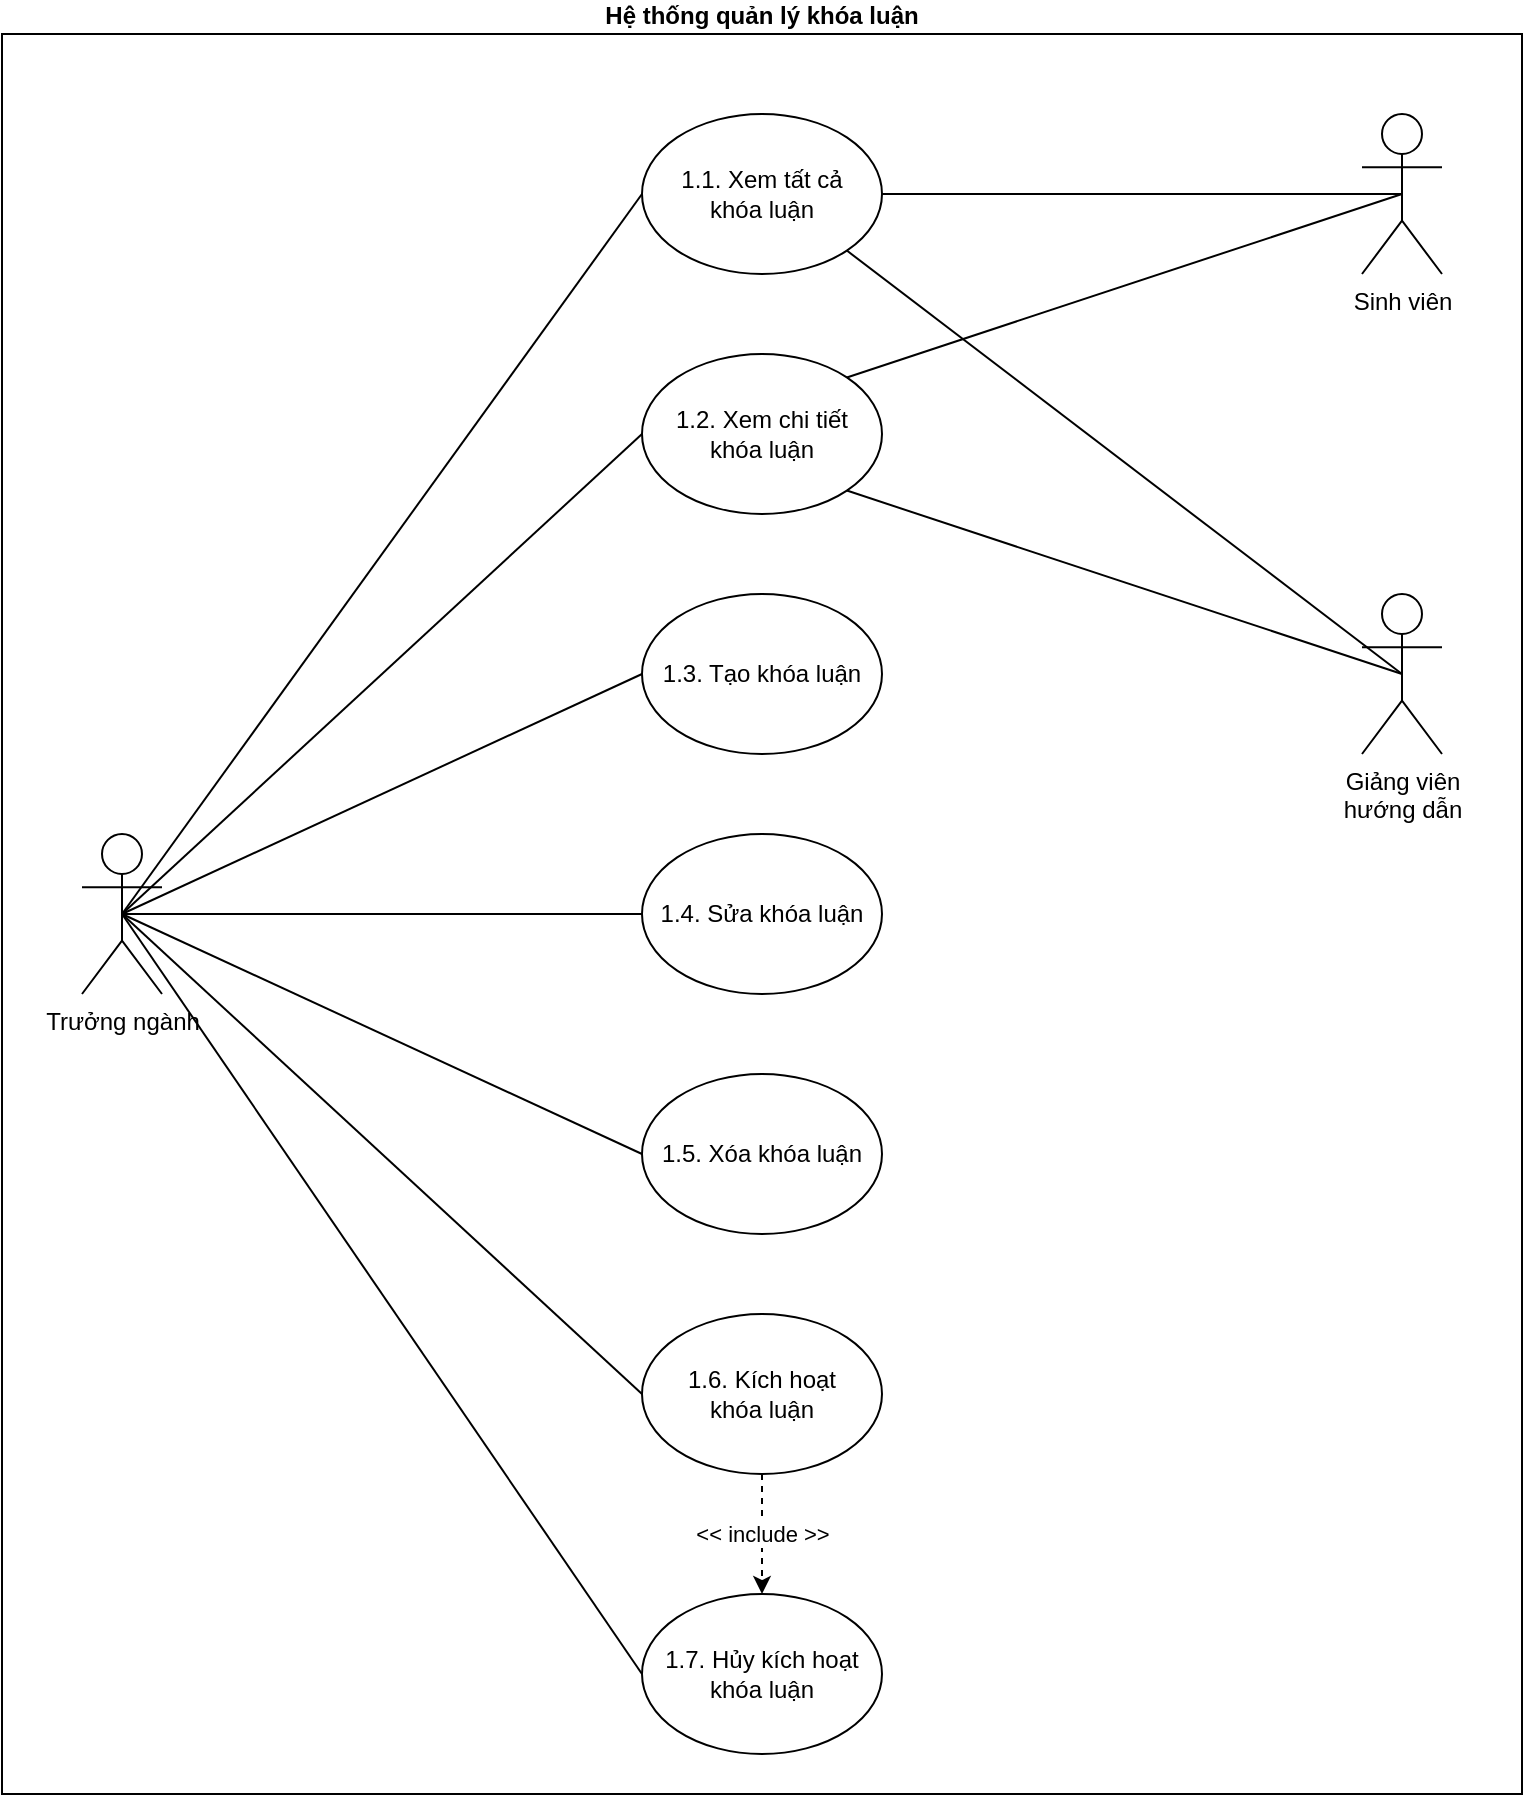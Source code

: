 <mxfile version="13.6.5" type="github" pages="13">
  <diagram id="6g13zmwLoHxmv2ATgvaI" name="Quản lý khóa luận">
    <mxGraphModel dx="1426" dy="841" grid="1" gridSize="10" guides="1" tooltips="1" connect="1" arrows="1" fold="1" page="1" pageScale="1" pageWidth="827" pageHeight="1169" math="0" shadow="0">
      <root>
        <mxCell id="0" />
        <mxCell id="1" parent="0" />
        <mxCell id="TkqLjr7JOWsiIgdo_Hpn-1" value="Hệ thống quản lý khóa luận" style="whiteSpace=wrap;html=1;labelPosition=center;verticalLabelPosition=top;align=center;verticalAlign=bottom;fontStyle=1" parent="1" vertex="1">
          <mxGeometry x="40" y="80" width="760" height="880" as="geometry" />
        </mxCell>
        <mxCell id="9_4x8XHPMdaL2qt-cW8d-25" style="edgeStyle=none;rounded=0;orthogonalLoop=1;jettySize=auto;html=1;exitX=0.5;exitY=0.5;exitDx=0;exitDy=0;exitPerimeter=0;entryX=0;entryY=0.5;entryDx=0;entryDy=0;endArrow=none;endFill=0;" parent="1" source="9_4x8XHPMdaL2qt-cW8d-30" target="9_4x8XHPMdaL2qt-cW8d-31" edge="1">
          <mxGeometry relative="1" as="geometry" />
        </mxCell>
        <mxCell id="9_4x8XHPMdaL2qt-cW8d-26" style="edgeStyle=none;rounded=0;orthogonalLoop=1;jettySize=auto;html=1;exitX=0.5;exitY=0.5;exitDx=0;exitDy=0;exitPerimeter=0;entryX=0;entryY=0.5;entryDx=0;entryDy=0;endArrow=none;endFill=0;" parent="1" source="9_4x8XHPMdaL2qt-cW8d-30" target="9_4x8XHPMdaL2qt-cW8d-32" edge="1">
          <mxGeometry relative="1" as="geometry">
            <mxPoint x="80" y="660" as="sourcePoint" />
          </mxGeometry>
        </mxCell>
        <mxCell id="9_4x8XHPMdaL2qt-cW8d-27" style="edgeStyle=none;rounded=0;orthogonalLoop=1;jettySize=auto;html=1;exitX=0.5;exitY=0.5;exitDx=0;exitDy=0;exitPerimeter=0;entryX=0;entryY=0.5;entryDx=0;entryDy=0;endArrow=none;endFill=0;" parent="1" source="9_4x8XHPMdaL2qt-cW8d-30" target="9_4x8XHPMdaL2qt-cW8d-33" edge="1">
          <mxGeometry relative="1" as="geometry">
            <mxPoint x="80" y="660" as="sourcePoint" />
          </mxGeometry>
        </mxCell>
        <mxCell id="9_4x8XHPMdaL2qt-cW8d-28" style="edgeStyle=none;rounded=0;orthogonalLoop=1;jettySize=auto;html=1;exitX=0.5;exitY=0.5;exitDx=0;exitDy=0;exitPerimeter=0;entryX=0;entryY=0.5;entryDx=0;entryDy=0;endArrow=none;endFill=0;" parent="1" source="9_4x8XHPMdaL2qt-cW8d-30" target="9_4x8XHPMdaL2qt-cW8d-35" edge="1">
          <mxGeometry relative="1" as="geometry" />
        </mxCell>
        <mxCell id="9_4x8XHPMdaL2qt-cW8d-29" style="edgeStyle=none;rounded=0;orthogonalLoop=1;jettySize=auto;html=1;exitX=0.5;exitY=0.5;exitDx=0;exitDy=0;exitPerimeter=0;entryX=0;entryY=0.5;entryDx=0;entryDy=0;endArrow=none;endFill=0;" parent="1" source="9_4x8XHPMdaL2qt-cW8d-30" target="9_4x8XHPMdaL2qt-cW8d-37" edge="1">
          <mxGeometry relative="1" as="geometry">
            <mxPoint x="80" y="660" as="sourcePoint" />
          </mxGeometry>
        </mxCell>
        <mxCell id="9_4x8XHPMdaL2qt-cW8d-30" value="Trưởng ngành" style="shape=umlActor;verticalLabelPosition=bottom;verticalAlign=top;html=1;outlineConnect=0;" parent="1" vertex="1">
          <mxGeometry x="80" y="480" width="40" height="80" as="geometry" />
        </mxCell>
        <mxCell id="9_4x8XHPMdaL2qt-cW8d-31" value="1.3. Tạo khóa luận" style="ellipse;whiteSpace=wrap;html=1;" parent="1" vertex="1">
          <mxGeometry x="360" y="360" width="120" height="80" as="geometry" />
        </mxCell>
        <mxCell id="ErI2OAX9DcEwasMn0mhf-1" value="&amp;lt;&amp;lt; include &amp;gt;&amp;gt;" style="edgeStyle=orthogonalEdgeStyle;rounded=0;orthogonalLoop=1;jettySize=auto;html=1;exitX=0.5;exitY=1;exitDx=0;exitDy=0;entryX=0.5;entryY=0;entryDx=0;entryDy=0;dashed=1;startArrow=none;startFill=0;endArrow=classic;endFill=1;" parent="1" source="9_4x8XHPMdaL2qt-cW8d-32" target="9_4x8XHPMdaL2qt-cW8d-33" edge="1">
          <mxGeometry relative="1" as="geometry" />
        </mxCell>
        <mxCell id="9_4x8XHPMdaL2qt-cW8d-32" value="1.6. Kích hoạt &lt;br&gt;khóa luận" style="ellipse;whiteSpace=wrap;html=1;" parent="1" vertex="1">
          <mxGeometry x="360" y="720" width="120" height="80" as="geometry" />
        </mxCell>
        <mxCell id="9_4x8XHPMdaL2qt-cW8d-33" value="1.7. Hủy kích hoạt&lt;br&gt;khóa luận" style="ellipse;whiteSpace=wrap;html=1;" parent="1" vertex="1">
          <mxGeometry x="360" y="860" width="120" height="80" as="geometry" />
        </mxCell>
        <mxCell id="9_4x8XHPMdaL2qt-cW8d-35" value="1.4. Sửa khóa luận" style="ellipse;whiteSpace=wrap;html=1;" parent="1" vertex="1">
          <mxGeometry x="360" y="480" width="120" height="80" as="geometry" />
        </mxCell>
        <mxCell id="9_4x8XHPMdaL2qt-cW8d-37" value="1.5. Xóa khóa luận" style="ellipse;whiteSpace=wrap;html=1;" parent="1" vertex="1">
          <mxGeometry x="360" y="600" width="120" height="80" as="geometry" />
        </mxCell>
        <mxCell id="9_4x8XHPMdaL2qt-cW8d-38" style="edgeStyle=none;rounded=0;orthogonalLoop=1;jettySize=auto;html=1;exitX=0;exitY=0.5;exitDx=0;exitDy=0;entryX=0.5;entryY=0.5;entryDx=0;entryDy=0;entryPerimeter=0;endArrow=none;endFill=0;" parent="1" source="9_4x8XHPMdaL2qt-cW8d-39" target="9_4x8XHPMdaL2qt-cW8d-30" edge="1">
          <mxGeometry relative="1" as="geometry" />
        </mxCell>
        <mxCell id="9_4x8XHPMdaL2qt-cW8d-39" value="1.2. Xem&amp;nbsp;chi tiết &lt;br&gt;khóa luận" style="ellipse;whiteSpace=wrap;html=1;" parent="1" vertex="1">
          <mxGeometry x="360" y="240" width="120" height="80" as="geometry" />
        </mxCell>
        <mxCell id="9_4x8XHPMdaL2qt-cW8d-40" style="edgeStyle=none;rounded=0;orthogonalLoop=1;jettySize=auto;html=1;exitX=1;exitY=0.5;exitDx=0;exitDy=0;entryX=0.5;entryY=0.5;entryDx=0;entryDy=0;entryPerimeter=0;endArrow=none;endFill=0;" parent="1" source="9_4x8XHPMdaL2qt-cW8d-42" target="9_4x8XHPMdaL2qt-cW8d-45" edge="1">
          <mxGeometry relative="1" as="geometry" />
        </mxCell>
        <mxCell id="9_4x8XHPMdaL2qt-cW8d-41" style="edgeStyle=none;rounded=0;orthogonalLoop=1;jettySize=auto;html=1;exitX=1;exitY=1;exitDx=0;exitDy=0;entryX=0.5;entryY=0.5;entryDx=0;entryDy=0;entryPerimeter=0;endArrow=none;endFill=0;" parent="1" source="9_4x8XHPMdaL2qt-cW8d-42" target="9_4x8XHPMdaL2qt-cW8d-47" edge="1">
          <mxGeometry relative="1" as="geometry" />
        </mxCell>
        <mxCell id="9_4x8XHPMdaL2qt-cW8d-42" value="1.1. Xem tất cả&lt;br&gt;khóa luận" style="ellipse;whiteSpace=wrap;html=1;" parent="1" vertex="1">
          <mxGeometry x="360" y="120" width="120" height="80" as="geometry" />
        </mxCell>
        <mxCell id="9_4x8XHPMdaL2qt-cW8d-43" style="edgeStyle=none;rounded=0;orthogonalLoop=1;jettySize=auto;html=1;exitX=0.5;exitY=0.5;exitDx=0;exitDy=0;exitPerimeter=0;entryX=0;entryY=0.5;entryDx=0;entryDy=0;endArrow=none;endFill=0;" parent="1" source="9_4x8XHPMdaL2qt-cW8d-30" target="9_4x8XHPMdaL2qt-cW8d-42" edge="1">
          <mxGeometry relative="1" as="geometry">
            <mxPoint x="90" y="550" as="sourcePoint" />
            <mxPoint x="247.574" y="338.284" as="targetPoint" />
          </mxGeometry>
        </mxCell>
        <mxCell id="9_4x8XHPMdaL2qt-cW8d-44" style="edgeStyle=none;rounded=0;orthogonalLoop=1;jettySize=auto;html=1;exitX=0.5;exitY=0.5;exitDx=0;exitDy=0;exitPerimeter=0;entryX=1;entryY=0;entryDx=0;entryDy=0;endArrow=none;endFill=0;" parent="1" source="9_4x8XHPMdaL2qt-cW8d-45" target="9_4x8XHPMdaL2qt-cW8d-39" edge="1">
          <mxGeometry relative="1" as="geometry" />
        </mxCell>
        <mxCell id="9_4x8XHPMdaL2qt-cW8d-45" value="Sinh viên" style="shape=umlActor;verticalLabelPosition=bottom;verticalAlign=top;html=1;outlineConnect=0;" parent="1" vertex="1">
          <mxGeometry x="720" y="120" width="40" height="80" as="geometry" />
        </mxCell>
        <mxCell id="9_4x8XHPMdaL2qt-cW8d-46" style="edgeStyle=none;rounded=0;orthogonalLoop=1;jettySize=auto;html=1;exitX=0.5;exitY=0.5;exitDx=0;exitDy=0;exitPerimeter=0;entryX=1;entryY=1;entryDx=0;entryDy=0;endArrow=none;endFill=0;" parent="1" source="9_4x8XHPMdaL2qt-cW8d-47" target="9_4x8XHPMdaL2qt-cW8d-39" edge="1">
          <mxGeometry relative="1" as="geometry" />
        </mxCell>
        <mxCell id="9_4x8XHPMdaL2qt-cW8d-47" value="Giảng viên&lt;br&gt;hướng dẫn" style="shape=umlActor;verticalLabelPosition=bottom;verticalAlign=top;html=1;outlineConnect=0;" parent="1" vertex="1">
          <mxGeometry x="720" y="360" width="40" height="80" as="geometry" />
        </mxCell>
      </root>
    </mxGraphModel>
  </diagram>
  <diagram id="fKVBS0v7rQdq2l-n__wK" name="Quản lý đề tài">
    <mxGraphModel dx="1426" dy="841" grid="1" gridSize="10" guides="1" tooltips="1" connect="1" arrows="1" fold="1" page="1" pageScale="1" pageWidth="827" pageHeight="1169" math="0" shadow="0">
      <root>
        <mxCell id="zJX7BsomN9FsBj9HWqxF-0" />
        <mxCell id="zJX7BsomN9FsBj9HWqxF-1" parent="zJX7BsomN9FsBj9HWqxF-0" />
        <mxCell id="Y4XyiP5oSNbCvH2cT-Id-0" value="Quản lý đề tài" style="whiteSpace=wrap;html=1;align=center;labelPosition=center;verticalLabelPosition=top;verticalAlign=bottom;fontStyle=1" parent="zJX7BsomN9FsBj9HWqxF-1" vertex="1">
          <mxGeometry x="40" y="80" width="760" height="960" as="geometry" />
        </mxCell>
        <mxCell id="mGd0udRKIr9mRORxX68n-1" style="edgeStyle=none;rounded=0;orthogonalLoop=1;jettySize=auto;html=1;exitX=0.5;exitY=0.5;exitDx=0;exitDy=0;exitPerimeter=0;entryX=0;entryY=0.5;entryDx=0;entryDy=0;startArrow=none;startFill=0;endArrow=none;endFill=0;" parent="zJX7BsomN9FsBj9HWqxF-1" source="eq-mHdRwkM_4HzkmLxEw-1" target="mGd0udRKIr9mRORxX68n-0" edge="1">
          <mxGeometry relative="1" as="geometry" />
        </mxCell>
        <mxCell id="eq-mHdRwkM_4HzkmLxEw-1" value="Giảng viên&lt;br&gt;hướng dẫn" style="shape=umlActor;verticalLabelPosition=bottom;verticalAlign=top;html=1;outlineConnect=0;" parent="zJX7BsomN9FsBj9HWqxF-1" vertex="1">
          <mxGeometry x="80" y="520" width="40" height="80" as="geometry" />
        </mxCell>
        <mxCell id="ipEJNSV8DNaJJ4FtaMs--3" style="edgeStyle=none;rounded=0;orthogonalLoop=1;jettySize=auto;html=1;exitX=0.5;exitY=0.5;exitDx=0;exitDy=0;exitPerimeter=0;entryX=0;entryY=0.5;entryDx=0;entryDy=0;endArrow=none;endFill=0;" parent="zJX7BsomN9FsBj9HWqxF-1" source="eq-mHdRwkM_4HzkmLxEw-1" target="eq-mHdRwkM_4HzkmLxEw-3" edge="1">
          <mxGeometry relative="1" as="geometry" />
        </mxCell>
        <mxCell id="ipEJNSV8DNaJJ4FtaMs--2" style="edgeStyle=none;rounded=0;orthogonalLoop=1;jettySize=auto;html=1;exitX=0.5;exitY=0.5;exitDx=0;exitDy=0;exitPerimeter=0;entryX=0;entryY=0.5;entryDx=0;entryDy=0;endArrow=none;endFill=0;" parent="zJX7BsomN9FsBj9HWqxF-1" source="eq-mHdRwkM_4HzkmLxEw-1" target="eq-mHdRwkM_4HzkmLxEw-6" edge="1">
          <mxGeometry relative="1" as="geometry" />
        </mxCell>
        <mxCell id="ipEJNSV8DNaJJ4FtaMs--5" style="edgeStyle=none;rounded=0;orthogonalLoop=1;jettySize=auto;html=1;exitX=0.5;exitY=0.5;exitDx=0;exitDy=0;exitPerimeter=0;entryX=0;entryY=0.5;entryDx=0;entryDy=0;endArrow=none;endFill=0;" parent="zJX7BsomN9FsBj9HWqxF-1" source="eq-mHdRwkM_4HzkmLxEw-1" target="70juuajtb2IksFPm51Cw-0" edge="1">
          <mxGeometry relative="1" as="geometry" />
        </mxCell>
        <mxCell id="ipEJNSV8DNaJJ4FtaMs--6" style="edgeStyle=none;rounded=0;orthogonalLoop=1;jettySize=auto;html=1;exitX=0.5;exitY=0.5;exitDx=0;exitDy=0;exitPerimeter=0;entryX=0;entryY=0.5;entryDx=0;entryDy=0;endArrow=none;endFill=0;" parent="zJX7BsomN9FsBj9HWqxF-1" source="eq-mHdRwkM_4HzkmLxEw-1" target="70juuajtb2IksFPm51Cw-1" edge="1">
          <mxGeometry relative="1" as="geometry" />
        </mxCell>
        <mxCell id="ipEJNSV8DNaJJ4FtaMs--4" style="edgeStyle=none;rounded=0;orthogonalLoop=1;jettySize=auto;html=1;exitX=0.5;exitY=0.5;exitDx=0;exitDy=0;exitPerimeter=0;entryX=0;entryY=0.5;entryDx=0;entryDy=0;endArrow=none;endFill=0;" parent="zJX7BsomN9FsBj9HWqxF-1" source="eq-mHdRwkM_4HzkmLxEw-1" target="70juuajtb2IksFPm51Cw-2" edge="1">
          <mxGeometry relative="1" as="geometry" />
        </mxCell>
        <mxCell id="ZAOXv6Gqu5wKepoflgSS-1" style="edgeStyle=none;rounded=0;orthogonalLoop=1;jettySize=auto;html=1;exitX=0.5;exitY=0.5;exitDx=0;exitDy=0;exitPerimeter=0;entryX=0;entryY=0.5;entryDx=0;entryDy=0;endArrow=none;endFill=0;" parent="zJX7BsomN9FsBj9HWqxF-1" source="eq-mHdRwkM_4HzkmLxEw-1" target="ipEJNSV8DNaJJ4FtaMs--0" edge="1">
          <mxGeometry relative="1" as="geometry" />
        </mxCell>
        <mxCell id="mGd0udRKIr9mRORxX68n-0" value="2.7. Thu hồi yêu cầu phê duyệt đề tài" style="ellipse;whiteSpace=wrap;html=1;" parent="zJX7BsomN9FsBj9HWqxF-1" vertex="1">
          <mxGeometry x="240" y="880" width="120" height="80" as="geometry" />
        </mxCell>
        <mxCell id="eq-mHdRwkM_4HzkmLxEw-0" value="Trưởng&lt;br&gt;ngành" style="shape=umlActor;verticalLabelPosition=bottom;verticalAlign=top;html=1;outlineConnect=0;" parent="zJX7BsomN9FsBj9HWqxF-1" vertex="1">
          <mxGeometry x="720" y="440" width="40" height="80" as="geometry" />
        </mxCell>
        <mxCell id="ipEJNSV8DNaJJ4FtaMs--7" style="edgeStyle=none;rounded=0;orthogonalLoop=1;jettySize=auto;html=1;exitX=1;exitY=0;exitDx=0;exitDy=0;entryX=0.5;entryY=0.5;entryDx=0;entryDy=0;entryPerimeter=0;endArrow=none;endFill=0;" parent="zJX7BsomN9FsBj9HWqxF-1" source="eq-mHdRwkM_4HzkmLxEw-4" target="eq-mHdRwkM_4HzkmLxEw-0" edge="1">
          <mxGeometry relative="1" as="geometry" />
        </mxCell>
        <mxCell id="eq-mHdRwkM_4HzkmLxEw-4" value="2.10. Trả lại yêu cầu phê duyệt đề tài" style="ellipse;whiteSpace=wrap;html=1;" parent="zJX7BsomN9FsBj9HWqxF-1" vertex="1">
          <mxGeometry x="520" y="920" width="120" height="80" as="geometry" />
        </mxCell>
        <mxCell id="ipEJNSV8DNaJJ4FtaMs--8" style="edgeStyle=none;rounded=0;orthogonalLoop=1;jettySize=auto;html=1;exitX=1;exitY=0;exitDx=0;exitDy=0;endArrow=none;endFill=0;entryX=0.5;entryY=0.5;entryDx=0;entryDy=0;entryPerimeter=0;" parent="zJX7BsomN9FsBj9HWqxF-1" source="eq-mHdRwkM_4HzkmLxEw-5" target="eq-mHdRwkM_4HzkmLxEw-0" edge="1">
          <mxGeometry relative="1" as="geometry">
            <mxPoint x="740" y="360" as="targetPoint" />
          </mxGeometry>
        </mxCell>
        <mxCell id="eq-mHdRwkM_4HzkmLxEw-5" value="2.9. Từ chối yêu cầu phê duyệt đề tài" style="ellipse;whiteSpace=wrap;html=1;" parent="zJX7BsomN9FsBj9HWqxF-1" vertex="1">
          <mxGeometry x="520" y="800" width="120" height="80" as="geometry" />
        </mxCell>
        <mxCell id="eq-mHdRwkM_4HzkmLxEw-6" value="2.2. Xem tất cả &lt;br&gt;đề tài" style="ellipse;whiteSpace=wrap;html=1;" parent="zJX7BsomN9FsBj9HWqxF-1" vertex="1">
          <mxGeometry x="280" y="280" width="120" height="80" as="geometry" />
        </mxCell>
        <mxCell id="ipEJNSV8DNaJJ4FtaMs--10" style="edgeStyle=none;rounded=0;orthogonalLoop=1;jettySize=auto;html=1;exitX=0.5;exitY=0.5;exitDx=0;exitDy=0;exitPerimeter=0;entryX=1;entryY=1;entryDx=0;entryDy=0;endArrow=none;endFill=0;" parent="zJX7BsomN9FsBj9HWqxF-1" source="eq-mHdRwkM_4HzkmLxEw-0" target="eq-mHdRwkM_4HzkmLxEw-6" edge="1">
          <mxGeometry relative="1" as="geometry" />
        </mxCell>
        <mxCell id="70juuajtb2IksFPm51Cw-1" value="2.5. Xóa đề tài" style="ellipse;whiteSpace=wrap;html=1;" parent="zJX7BsomN9FsBj9HWqxF-1" vertex="1">
          <mxGeometry x="240" y="640" width="120" height="80" as="geometry" />
        </mxCell>
        <mxCell id="ipEJNSV8DNaJJ4FtaMs--11" style="edgeStyle=none;rounded=0;orthogonalLoop=1;jettySize=auto;html=1;exitX=1;exitY=1;exitDx=0;exitDy=0;entryX=0.5;entryY=0.5;entryDx=0;entryDy=0;entryPerimeter=0;endArrow=none;endFill=0;" parent="zJX7BsomN9FsBj9HWqxF-1" source="70juuajtb2IksFPm51Cw-2" target="eq-mHdRwkM_4HzkmLxEw-0" edge="1">
          <mxGeometry relative="1" as="geometry" />
        </mxCell>
        <mxCell id="70juuajtb2IksFPm51Cw-2" value="2.1. Xem&lt;br&gt;chi tiết đề tài" style="ellipse;whiteSpace=wrap;html=1;" parent="zJX7BsomN9FsBj9HWqxF-1" vertex="1">
          <mxGeometry x="280" y="160" width="120" height="80" as="geometry" />
        </mxCell>
        <mxCell id="ipEJNSV8DNaJJ4FtaMs--0" value="2.6. Gửi yêu cầu phê duyệt đề tài" style="ellipse;whiteSpace=wrap;html=1;" parent="zJX7BsomN9FsBj9HWqxF-1" vertex="1">
          <mxGeometry x="240" y="760" width="120" height="80" as="geometry" />
        </mxCell>
        <mxCell id="ipEJNSV8DNaJJ4FtaMs--9" style="edgeStyle=none;rounded=0;orthogonalLoop=1;jettySize=auto;html=1;exitX=1;exitY=0;exitDx=0;exitDy=0;endArrow=none;endFill=0;entryX=0.5;entryY=0.5;entryDx=0;entryDy=0;entryPerimeter=0;" parent="zJX7BsomN9FsBj9HWqxF-1" source="ipEJNSV8DNaJJ4FtaMs--1" target="eq-mHdRwkM_4HzkmLxEw-0" edge="1">
          <mxGeometry relative="1" as="geometry">
            <mxPoint x="740" y="360" as="targetPoint" />
          </mxGeometry>
        </mxCell>
        <mxCell id="ipEJNSV8DNaJJ4FtaMs--1" value="2.8. Chấp nhận&lt;br&gt;yêu cầu &lt;br&gt;phê duyệt đề tài" style="ellipse;whiteSpace=wrap;html=1;" parent="zJX7BsomN9FsBj9HWqxF-1" vertex="1">
          <mxGeometry x="520" y="680" width="120" height="80" as="geometry" />
        </mxCell>
        <mxCell id="mGd0udRKIr9mRORxX68n-31" style="edgeStyle=none;rounded=0;orthogonalLoop=1;jettySize=auto;html=1;exitX=0.5;exitY=0.5;exitDx=0;exitDy=0;exitPerimeter=0;entryX=1;entryY=0.5;entryDx=0;entryDy=0;startArrow=none;startFill=0;endArrow=none;endFill=0;" parent="zJX7BsomN9FsBj9HWqxF-1" source="mGd0udRKIr9mRORxX68n-3" target="70juuajtb2IksFPm51Cw-2" edge="1">
          <mxGeometry relative="1" as="geometry" />
        </mxCell>
        <mxCell id="mGd0udRKIr9mRORxX68n-32" style="edgeStyle=none;rounded=0;orthogonalLoop=1;jettySize=auto;html=1;exitX=0.5;exitY=0.5;exitDx=0;exitDy=0;exitPerimeter=0;entryX=1;entryY=0;entryDx=0;entryDy=0;startArrow=none;startFill=0;endArrow=none;endFill=0;" parent="zJX7BsomN9FsBj9HWqxF-1" source="mGd0udRKIr9mRORxX68n-3" target="eq-mHdRwkM_4HzkmLxEw-6" edge="1">
          <mxGeometry relative="1" as="geometry" />
        </mxCell>
        <mxCell id="mGd0udRKIr9mRORxX68n-3" value="Sinh viên" style="shape=umlActor;verticalLabelPosition=bottom;verticalAlign=top;html=1;outlineConnect=0;" parent="zJX7BsomN9FsBj9HWqxF-1" vertex="1">
          <mxGeometry x="720" y="200" width="40" height="80" as="geometry" />
        </mxCell>
        <mxCell id="eq-mHdRwkM_4HzkmLxEw-3" value="2.3. Tạo đề tài&lt;br&gt;-------------------------&lt;br&gt;&lt;b&gt;extension point&lt;br&gt;&lt;/b&gt;&lt;i&gt;Chuyển tiếp đề tài&lt;/i&gt;" style="ellipse;whiteSpace=wrap;html=1;" parent="zJX7BsomN9FsBj9HWqxF-1" vertex="1">
          <mxGeometry x="240" y="400" width="160" height="80" as="geometry" />
        </mxCell>
        <mxCell id="70juuajtb2IksFPm51Cw-0" value="2.4. Sửa đề tài&lt;br&gt;-------------------------&lt;br&gt;&lt;b&gt;extension point&lt;br&gt;&lt;/b&gt;&lt;i&gt;Chuyển tiếp đề tài&lt;/i&gt;" style="ellipse;whiteSpace=wrap;html=1;" parent="zJX7BsomN9FsBj9HWqxF-1" vertex="1">
          <mxGeometry x="240" y="520" width="160" height="80" as="geometry" />
        </mxCell>
        <mxCell id="ZAOXv6Gqu5wKepoflgSS-0" value="Chọn sinh viên&lt;br&gt;thực hiện" style="ellipse;whiteSpace=wrap;html=1;" parent="zJX7BsomN9FsBj9HWqxF-1" vertex="1">
          <mxGeometry x="520" y="460" width="120" height="80" as="geometry" />
        </mxCell>
        <mxCell id="ZAOXv6Gqu5wKepoflgSS-2" value="&amp;lt;&amp;lt; extend &amp;gt;&amp;gt;" style="edgeStyle=none;rounded=0;orthogonalLoop=1;jettySize=auto;html=1;exitX=1;exitY=0.5;exitDx=0;exitDy=0;entryX=0;entryY=0.5;entryDx=0;entryDy=0;endArrow=none;endFill=0;dashed=1;startArrow=classic;startFill=1;" parent="zJX7BsomN9FsBj9HWqxF-1" source="eq-mHdRwkM_4HzkmLxEw-3" target="ZAOXv6Gqu5wKepoflgSS-0" edge="1">
          <mxGeometry relative="1" as="geometry" />
        </mxCell>
        <mxCell id="ZAOXv6Gqu5wKepoflgSS-3" value="&amp;lt;&amp;lt; extend &amp;gt;&amp;gt;" style="edgeStyle=none;rounded=0;orthogonalLoop=1;jettySize=auto;html=1;exitX=1;exitY=0.5;exitDx=0;exitDy=0;entryX=0;entryY=0.5;entryDx=0;entryDy=0;endArrow=none;endFill=0;startArrow=classic;startFill=1;dashed=1;" parent="zJX7BsomN9FsBj9HWqxF-1" source="70juuajtb2IksFPm51Cw-0" target="ZAOXv6Gqu5wKepoflgSS-0" edge="1">
          <mxGeometry relative="1" as="geometry" />
        </mxCell>
        <mxCell id="ZAOXv6Gqu5wKepoflgSS-6" style="edgeStyle=none;rounded=0;orthogonalLoop=1;jettySize=auto;html=1;exitX=0.5;exitY=0;exitDx=0;exitDy=0;exitPerimeter=0;dashed=1;startArrow=none;startFill=0;endArrow=none;endFill=0;" parent="zJX7BsomN9FsBj9HWqxF-1" source="ZAOXv6Gqu5wKepoflgSS-4" edge="1">
          <mxGeometry relative="1" as="geometry">
            <mxPoint x="500" y="510" as="targetPoint" />
          </mxGeometry>
        </mxCell>
        <mxCell id="ZAOXv6Gqu5wKepoflgSS-7" style="edgeStyle=none;rounded=0;orthogonalLoop=1;jettySize=auto;html=1;exitX=0.5;exitY=0;exitDx=0;exitDy=0;exitPerimeter=0;dashed=1;startArrow=none;startFill=0;endArrow=none;endFill=0;" parent="zJX7BsomN9FsBj9HWqxF-1" source="ZAOXv6Gqu5wKepoflgSS-4" edge="1">
          <mxGeometry relative="1" as="geometry">
            <mxPoint x="500" y="490" as="targetPoint" />
          </mxGeometry>
        </mxCell>
        <mxCell id="ZAOXv6Gqu5wKepoflgSS-4" value="&lt;b&gt;Conditions:&lt;/b&gt;&amp;nbsp;Đề tài được chuyển tiếp từ tiểu luận chuyên ngành.&lt;br&gt;&lt;br&gt;&lt;b&gt;extension point:&lt;/b&gt; Chuyển tiếp đề tài" style="verticalLabelPosition=middle;verticalAlign=middle;html=1;shape=card;whiteSpace=wrap;size=20;arcSize=12;labelPosition=center;align=left;" parent="zJX7BsomN9FsBj9HWqxF-1" vertex="1">
          <mxGeometry x="440" y="560" width="200" height="80" as="geometry" />
        </mxCell>
      </root>
    </mxGraphModel>
  </diagram>
  <diagram id="BtfHXhDaznPpTXogRlLH" name="Quản lý đăng ký đề tài">
    <mxGraphModel dx="1426" dy="841" grid="1" gridSize="10" guides="1" tooltips="1" connect="1" arrows="1" fold="1" page="1" pageScale="1" pageWidth="827" pageHeight="1169" math="0" shadow="0">
      <root>
        <mxCell id="0ZLb3gAiznchvIHJvV-u-0" />
        <mxCell id="0ZLb3gAiznchvIHJvV-u-1" parent="0ZLb3gAiznchvIHJvV-u-0" />
        <mxCell id="CQnWhM2Fgj8rN2atI9Il-0" value="Quản lý đăng ký đề tài" style="whiteSpace=wrap;html=1;align=center;labelPosition=center;verticalLabelPosition=top;verticalAlign=bottom;fontStyle=1" parent="0ZLb3gAiznchvIHJvV-u-1" vertex="1">
          <mxGeometry x="40" y="40" width="760" height="920" as="geometry" />
        </mxCell>
        <mxCell id="vdVoAAUfCCmun372y2j3-1" style="edgeStyle=none;rounded=0;orthogonalLoop=1;jettySize=auto;html=1;exitX=0.5;exitY=0.5;exitDx=0;exitDy=0;exitPerimeter=0;entryX=0;entryY=0.5;entryDx=0;entryDy=0;startArrow=none;startFill=0;endArrow=none;endFill=0;" parent="0ZLb3gAiznchvIHJvV-u-1" source="0ZLb3gAiznchvIHJvV-u-2" target="AT05NWIV0GKdt8MzgFfV-1" edge="1">
          <mxGeometry relative="1" as="geometry" />
        </mxCell>
        <mxCell id="vdVoAAUfCCmun372y2j3-2" style="edgeStyle=none;rounded=0;orthogonalLoop=1;jettySize=auto;html=1;exitX=0.5;exitY=0.5;exitDx=0;exitDy=0;exitPerimeter=0;entryX=0;entryY=0.5;entryDx=0;entryDy=0;startArrow=none;startFill=0;endArrow=none;endFill=0;" parent="0ZLb3gAiznchvIHJvV-u-1" source="0ZLb3gAiznchvIHJvV-u-2" target="AT05NWIV0GKdt8MzgFfV-0" edge="1">
          <mxGeometry relative="1" as="geometry" />
        </mxCell>
        <mxCell id="MopAIRbQeqH6AyLwqco1-1" style="edgeStyle=none;rounded=0;orthogonalLoop=1;jettySize=auto;html=1;exitX=0.5;exitY=0.5;exitDx=0;exitDy=0;exitPerimeter=0;entryX=0;entryY=0.5;entryDx=0;entryDy=0;startArrow=none;startFill=0;endArrow=none;endFill=0;" parent="0ZLb3gAiznchvIHJvV-u-1" source="0ZLb3gAiznchvIHJvV-u-2" target="vdVoAAUfCCmun372y2j3-0" edge="1">
          <mxGeometry relative="1" as="geometry" />
        </mxCell>
        <mxCell id="MopAIRbQeqH6AyLwqco1-2" style="edgeStyle=none;rounded=0;orthogonalLoop=1;jettySize=auto;html=1;exitX=0.5;exitY=0.5;exitDx=0;exitDy=0;exitPerimeter=0;entryX=0;entryY=0.5;entryDx=0;entryDy=0;startArrow=none;startFill=0;endArrow=none;endFill=0;" parent="0ZLb3gAiznchvIHJvV-u-1" source="0ZLb3gAiznchvIHJvV-u-2" target="wfaVkL-_05uutlR_h7yl-0" edge="1">
          <mxGeometry relative="1" as="geometry" />
        </mxCell>
        <mxCell id="MopAIRbQeqH6AyLwqco1-3" style="edgeStyle=none;rounded=0;orthogonalLoop=1;jettySize=auto;html=1;exitX=0.5;exitY=0.5;exitDx=0;exitDy=0;exitPerimeter=0;entryX=0;entryY=0.5;entryDx=0;entryDy=0;startArrow=none;startFill=0;endArrow=none;endFill=0;" parent="0ZLb3gAiznchvIHJvV-u-1" source="0ZLb3gAiznchvIHJvV-u-2" target="MopAIRbQeqH6AyLwqco1-0" edge="1">
          <mxGeometry relative="1" as="geometry" />
        </mxCell>
        <mxCell id="MopAIRbQeqH6AyLwqco1-4" style="edgeStyle=none;rounded=0;orthogonalLoop=1;jettySize=auto;html=1;exitX=0.5;exitY=0.5;exitDx=0;exitDy=0;exitPerimeter=0;entryX=0;entryY=0.5;entryDx=0;entryDy=0;startArrow=none;startFill=0;endArrow=none;endFill=0;" parent="0ZLb3gAiznchvIHJvV-u-1" source="0ZLb3gAiznchvIHJvV-u-2" target="yHaFM48aGRN_EIauVObz-0" edge="1">
          <mxGeometry relative="1" as="geometry" />
        </mxCell>
        <mxCell id="MopAIRbQeqH6AyLwqco1-5" style="edgeStyle=none;rounded=0;orthogonalLoop=1;jettySize=auto;html=1;exitX=0.5;exitY=0.5;exitDx=0;exitDy=0;exitPerimeter=0;entryX=0;entryY=0.5;entryDx=0;entryDy=0;startArrow=none;startFill=0;endArrow=none;endFill=0;" parent="0ZLb3gAiznchvIHJvV-u-1" source="0ZLb3gAiznchvIHJvV-u-2" target="0ZLb3gAiznchvIHJvV-u-3" edge="1">
          <mxGeometry relative="1" as="geometry" />
        </mxCell>
        <mxCell id="0ZLb3gAiznchvIHJvV-u-2" value="Sinh viên" style="shape=umlActor;verticalLabelPosition=bottom;verticalAlign=top;html=1;outlineConnect=0;align=center;" parent="0ZLb3gAiznchvIHJvV-u-1" vertex="1">
          <mxGeometry x="80" y="440" width="40" height="80" as="geometry" />
        </mxCell>
        <mxCell id="0ZLb3gAiznchvIHJvV-u-3" value="3.3. Tạo đăng ký&lt;br&gt;đề tài" style="ellipse;whiteSpace=wrap;html=1;align=center;" parent="0ZLb3gAiznchvIHJvV-u-1" vertex="1">
          <mxGeometry x="360" y="320" width="120" height="80" as="geometry" />
        </mxCell>
        <mxCell id="0ZLb3gAiznchvIHJvV-u-4" value="3.8. Chấp nhận&lt;br&gt;yêu cầu đăng ký&lt;br&gt;đề tài" style="ellipse;whiteSpace=wrap;html=1;align=center;" parent="0ZLb3gAiznchvIHJvV-u-1" vertex="1">
          <mxGeometry x="520" y="560" width="120" height="80" as="geometry" />
        </mxCell>
        <mxCell id="YOn4Nvr-XfO1PMozkFLJ-0" value="3.9. Từ chối &lt;br&gt;yêu cầu đăng ký&lt;br&gt;đề tài" style="ellipse;whiteSpace=wrap;html=1;align=center;" parent="0ZLb3gAiznchvIHJvV-u-1" vertex="1">
          <mxGeometry x="520" y="680" width="120" height="80" as="geometry" />
        </mxCell>
        <mxCell id="vdVoAAUfCCmun372y2j3-3" style="edgeStyle=none;rounded=0;orthogonalLoop=1;jettySize=auto;html=1;exitX=0.5;exitY=0.5;exitDx=0;exitDy=0;exitPerimeter=0;entryX=1;entryY=1;entryDx=0;entryDy=0;startArrow=none;startFill=0;endArrow=none;endFill=0;" parent="0ZLb3gAiznchvIHJvV-u-1" source="9osRabk5_bo1rZuD72dB-0" target="AT05NWIV0GKdt8MzgFfV-1" edge="1">
          <mxGeometry relative="1" as="geometry" />
        </mxCell>
        <mxCell id="MopAIRbQeqH6AyLwqco1-6" style="edgeStyle=none;rounded=0;orthogonalLoop=1;jettySize=auto;html=1;exitX=0.5;exitY=0.5;exitDx=0;exitDy=0;exitPerimeter=0;entryX=1;entryY=0.5;entryDx=0;entryDy=0;startArrow=none;startFill=0;endArrow=none;endFill=0;" parent="0ZLb3gAiznchvIHJvV-u-1" source="9osRabk5_bo1rZuD72dB-0" target="0ZLb3gAiznchvIHJvV-u-4" edge="1">
          <mxGeometry relative="1" as="geometry" />
        </mxCell>
        <mxCell id="MopAIRbQeqH6AyLwqco1-7" style="edgeStyle=none;rounded=0;orthogonalLoop=1;jettySize=auto;html=1;exitX=0.5;exitY=0.5;exitDx=0;exitDy=0;exitPerimeter=0;entryX=1;entryY=0;entryDx=0;entryDy=0;startArrow=none;startFill=0;endArrow=none;endFill=0;" parent="0ZLb3gAiznchvIHJvV-u-1" source="9osRabk5_bo1rZuD72dB-0" target="YOn4Nvr-XfO1PMozkFLJ-0" edge="1">
          <mxGeometry relative="1" as="geometry" />
        </mxCell>
        <mxCell id="9osRabk5_bo1rZuD72dB-0" value="Giảng viên&lt;br&gt;hướng dẫn" style="shape=umlActor;verticalLabelPosition=bottom;verticalAlign=top;html=1;outlineConnect=0;align=center;" parent="0ZLb3gAiznchvIHJvV-u-1" vertex="1">
          <mxGeometry x="720" y="560" width="40" height="80" as="geometry" />
        </mxCell>
        <mxCell id="yHaFM48aGRN_EIauVObz-0" value="3.7. Thu hồi &lt;br&gt;yêu cầu phê duyệt&amp;nbsp;&lt;br&gt;đăng ký đề tài" style="ellipse;whiteSpace=wrap;html=1;align=center;" parent="0ZLb3gAiznchvIHJvV-u-1" vertex="1">
          <mxGeometry x="360" y="840" width="120" height="80" as="geometry" />
        </mxCell>
        <mxCell id="wfaVkL-_05uutlR_h7yl-0" value="3.5. Xóa đăng ký&lt;br&gt;đề tài" style="ellipse;whiteSpace=wrap;html=1;align=center;" parent="0ZLb3gAiznchvIHJvV-u-1" vertex="1">
          <mxGeometry x="360" y="560" width="120" height="80" as="geometry" />
        </mxCell>
        <mxCell id="vdVoAAUfCCmun372y2j3-4" style="edgeStyle=none;rounded=0;orthogonalLoop=1;jettySize=auto;html=1;exitX=1;exitY=1;exitDx=0;exitDy=0;entryX=0.5;entryY=0.5;entryDx=0;entryDy=0;entryPerimeter=0;startArrow=none;startFill=0;endArrow=none;endFill=0;" parent="0ZLb3gAiznchvIHJvV-u-1" source="AT05NWIV0GKdt8MzgFfV-0" target="9osRabk5_bo1rZuD72dB-0" edge="1">
          <mxGeometry relative="1" as="geometry" />
        </mxCell>
        <mxCell id="AT05NWIV0GKdt8MzgFfV-0" value="3.2. Xem chi tiết &lt;br&gt;đăng ký đề tài" style="ellipse;whiteSpace=wrap;html=1;align=center;" parent="0ZLb3gAiznchvIHJvV-u-1" vertex="1">
          <mxGeometry x="360" y="200" width="120" height="80" as="geometry" />
        </mxCell>
        <mxCell id="AT05NWIV0GKdt8MzgFfV-1" value="3.1. Xem tất cả đăng ký đề tài" style="ellipse;whiteSpace=wrap;html=1;align=center;" parent="0ZLb3gAiznchvIHJvV-u-1" vertex="1">
          <mxGeometry x="360" y="80" width="120" height="80" as="geometry" />
        </mxCell>
        <mxCell id="vdVoAAUfCCmun372y2j3-0" value="3.4. Sửa đăng ký đề tài" style="ellipse;whiteSpace=wrap;html=1;align=center;" parent="0ZLb3gAiznchvIHJvV-u-1" vertex="1">
          <mxGeometry x="360" y="440" width="120" height="80" as="geometry" />
        </mxCell>
        <mxCell id="0UWvVFa2dkmg9GdU7Z02-0" value="&amp;lt;&amp;lt; include &amp;gt;&amp;gt;" style="edgeStyle=orthogonalEdgeStyle;rounded=0;orthogonalLoop=1;jettySize=auto;html=1;exitX=0.5;exitY=1;exitDx=0;exitDy=0;entryX=0.5;entryY=0;entryDx=0;entryDy=0;dashed=1;startArrow=none;startFill=0;endArrow=classic;endFill=1;" parent="0ZLb3gAiznchvIHJvV-u-1" source="MopAIRbQeqH6AyLwqco1-0" target="yHaFM48aGRN_EIauVObz-0" edge="1">
          <mxGeometry relative="1" as="geometry" />
        </mxCell>
        <mxCell id="MopAIRbQeqH6AyLwqco1-0" value="3.6. Gửi yêu cầu&lt;br&gt;phê duyệt đăng ký&lt;br&gt;đề tài" style="ellipse;whiteSpace=wrap;html=1;align=center;" parent="0ZLb3gAiznchvIHJvV-u-1" vertex="1">
          <mxGeometry x="360" y="680" width="120" height="80" as="geometry" />
        </mxCell>
        <mxCell id="YJdEY1oAYJhVXNcyIl46-1" style="edgeStyle=none;rounded=0;orthogonalLoop=1;jettySize=auto;html=1;exitX=0.5;exitY=0.5;exitDx=0;exitDy=0;exitPerimeter=0;entryX=1;entryY=0.5;entryDx=0;entryDy=0;startArrow=none;startFill=0;endArrow=none;endFill=0;" parent="0ZLb3gAiznchvIHJvV-u-1" source="YJdEY1oAYJhVXNcyIl46-0" target="AT05NWIV0GKdt8MzgFfV-1" edge="1">
          <mxGeometry relative="1" as="geometry" />
        </mxCell>
        <mxCell id="YJdEY1oAYJhVXNcyIl46-2" style="edgeStyle=none;rounded=0;orthogonalLoop=1;jettySize=auto;html=1;exitX=0.5;exitY=0.5;exitDx=0;exitDy=0;exitPerimeter=0;entryX=1;entryY=0;entryDx=0;entryDy=0;startArrow=none;startFill=0;endArrow=none;endFill=0;" parent="0ZLb3gAiznchvIHJvV-u-1" source="YJdEY1oAYJhVXNcyIl46-0" target="AT05NWIV0GKdt8MzgFfV-0" edge="1">
          <mxGeometry relative="1" as="geometry" />
        </mxCell>
        <mxCell id="YJdEY1oAYJhVXNcyIl46-0" value="Trưởng&lt;br&gt;ngành" style="shape=umlActor;verticalLabelPosition=bottom;verticalAlign=top;html=1;outlineConnect=0;align=center;" parent="0ZLb3gAiznchvIHJvV-u-1" vertex="1">
          <mxGeometry x="720" y="80" width="40" height="80" as="geometry" />
        </mxCell>
        <mxCell id="QyaoqYs3OfJ-Vgz0XnNB-0" value="3.10. Trả lại&lt;br&gt;yêu cầu đăng ký &lt;br&gt;đề tài" style="ellipse;whiteSpace=wrap;html=1;align=center;" parent="0ZLb3gAiznchvIHJvV-u-1" vertex="1">
          <mxGeometry x="520" y="800" width="120" height="80" as="geometry" />
        </mxCell>
      </root>
    </mxGraphModel>
  </diagram>
  <diagram id="3phcgzRmJWwZlPurHAd7" name="Quản lý lịch báo cáo tiến độ">
    <mxGraphModel dx="1426" dy="841" grid="1" gridSize="10" guides="1" tooltips="1" connect="1" arrows="1" fold="1" page="1" pageScale="1" pageWidth="827" pageHeight="1169" math="0" shadow="0">
      <root>
        <mxCell id="7AEc97mhs4ZNhoMu7WVm-0" />
        <mxCell id="7AEc97mhs4ZNhoMu7WVm-1" parent="7AEc97mhs4ZNhoMu7WVm-0" />
        <mxCell id="1TUkebirGdR3uQXQlT0D-0" value="Quản lý lịch báo cáo tiến độ" style="whiteSpace=wrap;html=1;align=center;labelPosition=center;verticalLabelPosition=top;verticalAlign=bottom;fontStyle=1" vertex="1" parent="7AEc97mhs4ZNhoMu7WVm-1">
          <mxGeometry x="40" y="200" width="760" height="640" as="geometry" />
        </mxCell>
        <mxCell id="etyGsmdFHb5Fxk1OPto--0" style="edgeStyle=none;rounded=0;orthogonalLoop=1;jettySize=auto;html=1;exitX=0.5;exitY=0.5;exitDx=0;exitDy=0;exitPerimeter=0;entryX=0;entryY=0.5;entryDx=0;entryDy=0;endArrow=none;endFill=0;" parent="7AEc97mhs4ZNhoMu7WVm-1" source="etyGsmdFHb5Fxk1OPto--4" target="etyGsmdFHb5Fxk1OPto--16" edge="1">
          <mxGeometry relative="1" as="geometry" />
        </mxCell>
        <mxCell id="etyGsmdFHb5Fxk1OPto--1" style="edgeStyle=none;rounded=0;orthogonalLoop=1;jettySize=auto;html=1;exitX=0.5;exitY=0.5;exitDx=0;exitDy=0;exitPerimeter=0;entryX=0;entryY=0.5;entryDx=0;entryDy=0;endArrow=none;endFill=0;" parent="7AEc97mhs4ZNhoMu7WVm-1" source="etyGsmdFHb5Fxk1OPto--4" target="etyGsmdFHb5Fxk1OPto--17" edge="1">
          <mxGeometry relative="1" as="geometry" />
        </mxCell>
        <mxCell id="etyGsmdFHb5Fxk1OPto--2" style="edgeStyle=none;rounded=0;orthogonalLoop=1;jettySize=auto;html=1;exitX=0.5;exitY=0.5;exitDx=0;exitDy=0;exitPerimeter=0;entryX=0;entryY=0.5;entryDx=0;entryDy=0;endArrow=none;endFill=0;" parent="7AEc97mhs4ZNhoMu7WVm-1" source="etyGsmdFHb5Fxk1OPto--4" target="etyGsmdFHb5Fxk1OPto--18" edge="1">
          <mxGeometry relative="1" as="geometry" />
        </mxCell>
        <mxCell id="etyGsmdFHb5Fxk1OPto--3" style="edgeStyle=none;rounded=0;orthogonalLoop=1;jettySize=auto;html=1;exitX=0.5;exitY=0.5;exitDx=0;exitDy=0;exitPerimeter=0;entryX=0;entryY=0.5;entryDx=0;entryDy=0;endArrow=none;endFill=0;" parent="7AEc97mhs4ZNhoMu7WVm-1" source="etyGsmdFHb5Fxk1OPto--4" target="etyGsmdFHb5Fxk1OPto--19" edge="1">
          <mxGeometry relative="1" as="geometry" />
        </mxCell>
        <mxCell id="etyGsmdFHb5Fxk1OPto--4" value="Trưởng&lt;br&gt;ngành" style="shape=umlActor;verticalLabelPosition=bottom;verticalAlign=top;html=1;outlineConnect=0;" parent="7AEc97mhs4ZNhoMu7WVm-1" vertex="1">
          <mxGeometry x="80" y="480" width="40" height="80" as="geometry" />
        </mxCell>
        <mxCell id="etyGsmdFHb5Fxk1OPto--5" value="Sinh viên" style="shape=umlActor;verticalLabelPosition=bottom;verticalAlign=top;html=1;outlineConnect=0;" parent="7AEc97mhs4ZNhoMu7WVm-1" vertex="1">
          <mxGeometry x="720" y="240" width="40" height="80" as="geometry" />
        </mxCell>
        <mxCell id="etyGsmdFHb5Fxk1OPto--6" style="edgeStyle=none;rounded=0;orthogonalLoop=1;jettySize=auto;html=1;exitX=0.5;exitY=0.5;exitDx=0;exitDy=0;exitPerimeter=0;entryX=1;entryY=1;entryDx=0;entryDy=0;endArrow=none;endFill=0;" parent="7AEc97mhs4ZNhoMu7WVm-1" source="etyGsmdFHb5Fxk1OPto--10" target="etyGsmdFHb5Fxk1OPto--13" edge="1">
          <mxGeometry relative="1" as="geometry" />
        </mxCell>
        <mxCell id="etyGsmdFHb5Fxk1OPto--10" value="Giảng viên&lt;br&gt;hướng dẫn" style="shape=umlActor;verticalLabelPosition=bottom;verticalAlign=top;html=1;outlineConnect=0;" parent="7AEc97mhs4ZNhoMu7WVm-1" vertex="1">
          <mxGeometry x="720" y="480" width="40" height="80" as="geometry" />
        </mxCell>
        <mxCell id="etyGsmdFHb5Fxk1OPto--11" style="edgeStyle=none;rounded=0;orthogonalLoop=1;jettySize=auto;html=1;exitX=0;exitY=0.5;exitDx=0;exitDy=0;entryX=0.5;entryY=0.5;entryDx=0;entryDy=0;entryPerimeter=0;endArrow=none;endFill=0;" parent="7AEc97mhs4ZNhoMu7WVm-1" source="etyGsmdFHb5Fxk1OPto--13" target="etyGsmdFHb5Fxk1OPto--4" edge="1">
          <mxGeometry relative="1" as="geometry" />
        </mxCell>
        <mxCell id="etyGsmdFHb5Fxk1OPto--12" style="edgeStyle=none;rounded=0;orthogonalLoop=1;jettySize=auto;html=1;exitX=1;exitY=0.5;exitDx=0;exitDy=0;entryX=0.5;entryY=0.5;entryDx=0;entryDy=0;entryPerimeter=0;endArrow=none;endFill=0;" parent="7AEc97mhs4ZNhoMu7WVm-1" source="etyGsmdFHb5Fxk1OPto--13" target="etyGsmdFHb5Fxk1OPto--5" edge="1">
          <mxGeometry relative="1" as="geometry" />
        </mxCell>
        <mxCell id="etyGsmdFHb5Fxk1OPto--13" value="4.1. Xem tất cả&lt;br&gt;lịch&amp;nbsp;báo cáo tiến độ" style="ellipse;whiteSpace=wrap;html=1;" parent="7AEc97mhs4ZNhoMu7WVm-1" vertex="1">
          <mxGeometry x="360" y="240" width="120" height="80" as="geometry" />
        </mxCell>
        <mxCell id="etyGsmdFHb5Fxk1OPto--14" style="edgeStyle=none;rounded=0;orthogonalLoop=1;jettySize=auto;html=1;exitX=1;exitY=0.5;exitDx=0;exitDy=0;entryX=0.5;entryY=0.5;entryDx=0;entryDy=0;entryPerimeter=0;endArrow=none;endFill=0;" parent="7AEc97mhs4ZNhoMu7WVm-1" source="etyGsmdFHb5Fxk1OPto--16" target="etyGsmdFHb5Fxk1OPto--10" edge="1">
          <mxGeometry relative="1" as="geometry" />
        </mxCell>
        <mxCell id="etyGsmdFHb5Fxk1OPto--15" style="edgeStyle=none;rounded=0;orthogonalLoop=1;jettySize=auto;html=1;exitX=1;exitY=0;exitDx=0;exitDy=0;entryX=0.5;entryY=0.5;entryDx=0;entryDy=0;entryPerimeter=0;endArrow=none;endFill=0;" parent="7AEc97mhs4ZNhoMu7WVm-1" source="etyGsmdFHb5Fxk1OPto--16" target="etyGsmdFHb5Fxk1OPto--5" edge="1">
          <mxGeometry relative="1" as="geometry" />
        </mxCell>
        <mxCell id="etyGsmdFHb5Fxk1OPto--16" value="4.2. Xem chi tiết lịch&amp;nbsp;&lt;br&gt;báo cáo tiến độ" style="ellipse;whiteSpace=wrap;html=1;" parent="7AEc97mhs4ZNhoMu7WVm-1" vertex="1">
          <mxGeometry x="360" y="360" width="120" height="80" as="geometry" />
        </mxCell>
        <mxCell id="etyGsmdFHb5Fxk1OPto--17" value="4.3. Tạo lịch&lt;br&gt;báo cáo tiến độ" style="ellipse;whiteSpace=wrap;html=1;" parent="7AEc97mhs4ZNhoMu7WVm-1" vertex="1">
          <mxGeometry x="360" y="480" width="120" height="80" as="geometry" />
        </mxCell>
        <mxCell id="etyGsmdFHb5Fxk1OPto--18" value="4.4. Sửa lịch&amp;nbsp;&lt;br&gt;báo cáo tiến độ" style="ellipse;whiteSpace=wrap;html=1;" parent="7AEc97mhs4ZNhoMu7WVm-1" vertex="1">
          <mxGeometry x="360" y="600" width="120" height="80" as="geometry" />
        </mxCell>
        <mxCell id="etyGsmdFHb5Fxk1OPto--19" value="4.5. Xóa lịch&lt;br&gt;báo cáo tiến độ" style="ellipse;whiteSpace=wrap;html=1;" parent="7AEc97mhs4ZNhoMu7WVm-1" vertex="1">
          <mxGeometry x="360" y="720" width="120" height="80" as="geometry" />
        </mxCell>
      </root>
    </mxGraphModel>
  </diagram>
  <diagram id="1Og2VHi6Q6YGARP5NEdc" name="Chi tiết lịch báo cáo tiến độ">
    <mxGraphModel dx="1426" dy="841" grid="1" gridSize="10" guides="1" tooltips="1" connect="1" arrows="1" fold="1" page="1" pageScale="1" pageWidth="827" pageHeight="1169" math="0" shadow="0">
      <root>
        <mxCell id="Kgds-SAC3pQRxBhbiTS7-0" />
        <mxCell id="Kgds-SAC3pQRxBhbiTS7-1" parent="Kgds-SAC3pQRxBhbiTS7-0" />
        <mxCell id="GR0XCsAUiOpYaIaK52AU-0" value="Chi tiết lịch báo cáo tiến độ" style="whiteSpace=wrap;html=1;align=center;labelPosition=center;verticalLabelPosition=top;verticalAlign=bottom;fontStyle=1" vertex="1" parent="Kgds-SAC3pQRxBhbiTS7-1">
          <mxGeometry x="40" y="120" width="760" height="880" as="geometry" />
        </mxCell>
        <mxCell id="ScYmP4MjTPI9xbJkr5RU-18" style="edgeStyle=none;rounded=0;orthogonalLoop=1;jettySize=auto;html=1;exitX=0.5;exitY=0.5;exitDx=0;exitDy=0;exitPerimeter=0;entryX=0;entryY=0.5;entryDx=0;entryDy=0;endArrow=none;endFill=0;" parent="Kgds-SAC3pQRxBhbiTS7-1" source="ScYmP4MjTPI9xbJkr5RU-21" target="ScYmP4MjTPI9xbJkr5RU-31" edge="1">
          <mxGeometry relative="1" as="geometry" />
        </mxCell>
        <mxCell id="ScYmP4MjTPI9xbJkr5RU-19" style="edgeStyle=none;rounded=0;orthogonalLoop=1;jettySize=auto;html=1;exitX=0.5;exitY=0.5;exitDx=0;exitDy=0;exitPerimeter=0;entryX=0;entryY=0.5;entryDx=0;entryDy=0;endArrow=none;endFill=0;" parent="Kgds-SAC3pQRxBhbiTS7-1" source="ScYmP4MjTPI9xbJkr5RU-21" target="ScYmP4MjTPI9xbJkr5RU-32" edge="1">
          <mxGeometry relative="1" as="geometry" />
        </mxCell>
        <mxCell id="ScYmP4MjTPI9xbJkr5RU-20" style="edgeStyle=none;rounded=0;orthogonalLoop=1;jettySize=auto;html=1;exitX=0.5;exitY=0.5;exitDx=0;exitDy=0;exitPerimeter=0;entryX=0;entryY=0.5;entryDx=0;entryDy=0;endArrow=none;endFill=0;" parent="Kgds-SAC3pQRxBhbiTS7-1" source="ScYmP4MjTPI9xbJkr5RU-21" target="ScYmP4MjTPI9xbJkr5RU-33" edge="1">
          <mxGeometry relative="1" as="geometry" />
        </mxCell>
        <mxCell id="fzkRssrm6IfGSVLETywc-6" style="edgeStyle=none;rounded=0;orthogonalLoop=1;jettySize=auto;html=1;exitX=0.5;exitY=0.5;exitDx=0;exitDy=0;exitPerimeter=0;entryX=0;entryY=0.5;entryDx=0;entryDy=0;endArrow=none;endFill=0;" edge="1" parent="Kgds-SAC3pQRxBhbiTS7-1" source="ScYmP4MjTPI9xbJkr5RU-21" target="fzkRssrm6IfGSVLETywc-1">
          <mxGeometry relative="1" as="geometry" />
        </mxCell>
        <mxCell id="ScYmP4MjTPI9xbJkr5RU-21" value="Trưởng&lt;br&gt;ngành" style="shape=umlActor;verticalLabelPosition=bottom;verticalAlign=top;html=1;outlineConnect=0;" parent="Kgds-SAC3pQRxBhbiTS7-1" vertex="1">
          <mxGeometry x="80" y="520" width="40" height="80" as="geometry" />
        </mxCell>
        <mxCell id="fzkRssrm6IfGSVLETywc-7" style="edgeStyle=none;rounded=0;orthogonalLoop=1;jettySize=auto;html=1;exitX=0.5;exitY=0.5;exitDx=0;exitDy=0;exitPerimeter=0;entryX=1;entryY=0;entryDx=0;entryDy=0;endArrow=none;endFill=0;" edge="1" parent="Kgds-SAC3pQRxBhbiTS7-1" source="ScYmP4MjTPI9xbJkr5RU-22" target="ScYmP4MjTPI9xbJkr5RU-27">
          <mxGeometry relative="1" as="geometry" />
        </mxCell>
        <mxCell id="ScYmP4MjTPI9xbJkr5RU-22" value="Sinh viên" style="shape=umlActor;verticalLabelPosition=bottom;verticalAlign=top;html=1;outlineConnect=0;" parent="Kgds-SAC3pQRxBhbiTS7-1" vertex="1">
          <mxGeometry x="720" y="400" width="40" height="80" as="geometry" />
        </mxCell>
        <mxCell id="ScYmP4MjTPI9xbJkr5RU-23" style="edgeStyle=none;rounded=0;orthogonalLoop=1;jettySize=auto;html=1;exitX=0.5;exitY=0.5;exitDx=0;exitDy=0;exitPerimeter=0;entryX=1;entryY=1;entryDx=0;entryDy=0;endArrow=none;endFill=0;" parent="Kgds-SAC3pQRxBhbiTS7-1" source="ScYmP4MjTPI9xbJkr5RU-24" target="fzkRssrm6IfGSVLETywc-1" edge="1">
          <mxGeometry relative="1" as="geometry" />
        </mxCell>
        <mxCell id="2seokKL0bOjzwiLGC2m9-0" style="edgeStyle=none;rounded=0;orthogonalLoop=1;jettySize=auto;html=1;exitX=0.5;exitY=0.5;exitDx=0;exitDy=0;exitPerimeter=0;entryX=1;entryY=0.5;entryDx=0;entryDy=0;endArrow=none;endFill=0;" parent="Kgds-SAC3pQRxBhbiTS7-1" source="ScYmP4MjTPI9xbJkr5RU-24" target="ScYmP4MjTPI9xbJkr5RU-31" edge="1">
          <mxGeometry relative="1" as="geometry" />
        </mxCell>
        <mxCell id="2seokKL0bOjzwiLGC2m9-1" style="edgeStyle=none;rounded=0;orthogonalLoop=1;jettySize=auto;html=1;exitX=0.5;exitY=0.5;exitDx=0;exitDy=0;exitPerimeter=0;entryX=1;entryY=0.5;entryDx=0;entryDy=0;endArrow=none;endFill=0;" parent="Kgds-SAC3pQRxBhbiTS7-1" source="ScYmP4MjTPI9xbJkr5RU-24" target="ScYmP4MjTPI9xbJkr5RU-32" edge="1">
          <mxGeometry relative="1" as="geometry" />
        </mxCell>
        <mxCell id="2seokKL0bOjzwiLGC2m9-2" style="edgeStyle=none;rounded=0;orthogonalLoop=1;jettySize=auto;html=1;exitX=0.5;exitY=0.5;exitDx=0;exitDy=0;exitPerimeter=0;entryX=1;entryY=0.5;entryDx=0;entryDy=0;endArrow=none;endFill=0;" parent="Kgds-SAC3pQRxBhbiTS7-1" source="ScYmP4MjTPI9xbJkr5RU-24" target="ScYmP4MjTPI9xbJkr5RU-33" edge="1">
          <mxGeometry relative="1" as="geometry" />
        </mxCell>
        <mxCell id="ScYmP4MjTPI9xbJkr5RU-24" value="Giảng viên&lt;br&gt;hướng dẫn" style="shape=umlActor;verticalLabelPosition=bottom;verticalAlign=top;html=1;outlineConnect=0;" parent="Kgds-SAC3pQRxBhbiTS7-1" vertex="1">
          <mxGeometry x="720" y="640" width="40" height="80" as="geometry" />
        </mxCell>
        <mxCell id="ScYmP4MjTPI9xbJkr5RU-25" style="edgeStyle=none;rounded=0;orthogonalLoop=1;jettySize=auto;html=1;exitX=0;exitY=0.5;exitDx=0;exitDy=0;entryX=0.5;entryY=0.5;entryDx=0;entryDy=0;entryPerimeter=0;endArrow=none;endFill=0;" parent="Kgds-SAC3pQRxBhbiTS7-1" source="ScYmP4MjTPI9xbJkr5RU-27" target="ScYmP4MjTPI9xbJkr5RU-21" edge="1">
          <mxGeometry relative="1" as="geometry" />
        </mxCell>
        <mxCell id="ScYmP4MjTPI9xbJkr5RU-26" style="edgeStyle=none;rounded=0;orthogonalLoop=1;jettySize=auto;html=1;exitX=1;exitY=0.5;exitDx=0;exitDy=0;entryX=0.5;entryY=0.5;entryDx=0;entryDy=0;entryPerimeter=0;endArrow=none;endFill=0;" parent="Kgds-SAC3pQRxBhbiTS7-1" source="fzkRssrm6IfGSVLETywc-0" target="ScYmP4MjTPI9xbJkr5RU-22" edge="1">
          <mxGeometry relative="1" as="geometry" />
        </mxCell>
        <mxCell id="fzkRssrm6IfGSVLETywc-5" style="edgeStyle=none;rounded=0;orthogonalLoop=1;jettySize=auto;html=1;exitX=1;exitY=1;exitDx=0;exitDy=0;entryX=0.5;entryY=0.5;entryDx=0;entryDy=0;entryPerimeter=0;endArrow=none;endFill=0;" edge="1" parent="Kgds-SAC3pQRxBhbiTS7-1" source="ScYmP4MjTPI9xbJkr5RU-27" target="ScYmP4MjTPI9xbJkr5RU-24">
          <mxGeometry relative="1" as="geometry" />
        </mxCell>
        <mxCell id="ScYmP4MjTPI9xbJkr5RU-27" value="5.4. Xem nhận xét" style="ellipse;whiteSpace=wrap;html=1;" parent="Kgds-SAC3pQRxBhbiTS7-1" vertex="1">
          <mxGeometry x="360" y="520" width="120" height="80" as="geometry" />
        </mxCell>
        <mxCell id="ScYmP4MjTPI9xbJkr5RU-31" value="5.5. Tạo nhận xét" style="ellipse;whiteSpace=wrap;html=1;" parent="Kgds-SAC3pQRxBhbiTS7-1" vertex="1">
          <mxGeometry x="360" y="640" width="120" height="80" as="geometry" />
        </mxCell>
        <mxCell id="ScYmP4MjTPI9xbJkr5RU-32" value="5.6. Sửa nhận xét" style="ellipse;whiteSpace=wrap;html=1;" parent="Kgds-SAC3pQRxBhbiTS7-1" vertex="1">
          <mxGeometry x="360" y="760" width="120" height="80" as="geometry" />
        </mxCell>
        <mxCell id="ScYmP4MjTPI9xbJkr5RU-33" value="5.7. Xóa nhận xét" style="ellipse;whiteSpace=wrap;html=1;" parent="Kgds-SAC3pQRxBhbiTS7-1" vertex="1">
          <mxGeometry x="360" y="880" width="120" height="80" as="geometry" />
        </mxCell>
        <mxCell id="fzkRssrm6IfGSVLETywc-0" value="5.1. Tải lên tài liệu báo cáo tiến độ" style="ellipse;whiteSpace=wrap;html=1;" vertex="1" parent="Kgds-SAC3pQRxBhbiTS7-1">
          <mxGeometry x="360" y="160" width="120" height="80" as="geometry" />
        </mxCell>
        <mxCell id="fzkRssrm6IfGSVLETywc-3" style="edgeStyle=none;rounded=0;orthogonalLoop=1;jettySize=auto;html=1;exitX=1;exitY=0.5;exitDx=0;exitDy=0;entryX=0.5;entryY=0.5;entryDx=0;entryDy=0;entryPerimeter=0;endArrow=none;endFill=0;" edge="1" parent="Kgds-SAC3pQRxBhbiTS7-1" source="fzkRssrm6IfGSVLETywc-1" target="ScYmP4MjTPI9xbJkr5RU-22">
          <mxGeometry relative="1" as="geometry" />
        </mxCell>
        <mxCell id="fzkRssrm6IfGSVLETywc-1" value="5.2. Tải xuống tài liệu báo cáo tiến độ" style="ellipse;whiteSpace=wrap;html=1;" vertex="1" parent="Kgds-SAC3pQRxBhbiTS7-1">
          <mxGeometry x="361" y="280" width="120" height="80" as="geometry" />
        </mxCell>
        <mxCell id="fzkRssrm6IfGSVLETywc-4" style="edgeStyle=none;rounded=0;orthogonalLoop=1;jettySize=auto;html=1;exitX=1;exitY=0.5;exitDx=0;exitDy=0;entryX=0.5;entryY=0.5;entryDx=0;entryDy=0;entryPerimeter=0;endArrow=none;endFill=0;" edge="1" parent="Kgds-SAC3pQRxBhbiTS7-1" source="fzkRssrm6IfGSVLETywc-2" target="ScYmP4MjTPI9xbJkr5RU-22">
          <mxGeometry relative="1" as="geometry" />
        </mxCell>
        <mxCell id="fzkRssrm6IfGSVLETywc-2" value="5.3. Thu hồi tài liệu báo cáo tiến độ" style="ellipse;whiteSpace=wrap;html=1;" vertex="1" parent="Kgds-SAC3pQRxBhbiTS7-1">
          <mxGeometry x="360" y="400" width="120" height="80" as="geometry" />
        </mxCell>
      </root>
    </mxGraphModel>
  </diagram>
  <diagram id="xQELtm2X1uHIdnG-k6o5" name="Quản lý lịch phản biện">
    <mxGraphModel dx="1426" dy="841" grid="1" gridSize="10" guides="1" tooltips="1" connect="1" arrows="1" fold="1" page="1" pageScale="1" pageWidth="827" pageHeight="1169" math="0" shadow="0">
      <root>
        <mxCell id="DzQ5BKv7NTYL4ZhiJDXd-0" />
        <mxCell id="DzQ5BKv7NTYL4ZhiJDXd-1" parent="DzQ5BKv7NTYL4ZhiJDXd-0" />
        <mxCell id="pkNyWiXNsuEF7hAfm7hu-0" value="Quản lý lịch phản biện" style="whiteSpace=wrap;html=1;align=center;labelPosition=center;verticalLabelPosition=top;verticalAlign=bottom;fontStyle=1" vertex="1" parent="DzQ5BKv7NTYL4ZhiJDXd-1">
          <mxGeometry x="40" y="200" width="760" height="640" as="geometry" />
        </mxCell>
        <mxCell id="pkNyWiXNsuEF7hAfm7hu-1" style="edgeStyle=none;rounded=0;orthogonalLoop=1;jettySize=auto;html=1;exitX=0.5;exitY=0.5;exitDx=0;exitDy=0;exitPerimeter=0;entryX=0;entryY=0.5;entryDx=0;entryDy=0;endArrow=none;endFill=0;" edge="1" parent="DzQ5BKv7NTYL4ZhiJDXd-1" source="pkNyWiXNsuEF7hAfm7hu-5" target="pkNyWiXNsuEF7hAfm7hu-14">
          <mxGeometry relative="1" as="geometry" />
        </mxCell>
        <mxCell id="pkNyWiXNsuEF7hAfm7hu-2" style="edgeStyle=none;rounded=0;orthogonalLoop=1;jettySize=auto;html=1;exitX=0.5;exitY=0.5;exitDx=0;exitDy=0;exitPerimeter=0;entryX=0;entryY=0.5;entryDx=0;entryDy=0;endArrow=none;endFill=0;" edge="1" parent="DzQ5BKv7NTYL4ZhiJDXd-1" source="pkNyWiXNsuEF7hAfm7hu-5" target="pkNyWiXNsuEF7hAfm7hu-15">
          <mxGeometry relative="1" as="geometry" />
        </mxCell>
        <mxCell id="pkNyWiXNsuEF7hAfm7hu-3" style="edgeStyle=none;rounded=0;orthogonalLoop=1;jettySize=auto;html=1;exitX=0.5;exitY=0.5;exitDx=0;exitDy=0;exitPerimeter=0;entryX=0;entryY=0.5;entryDx=0;entryDy=0;endArrow=none;endFill=0;" edge="1" parent="DzQ5BKv7NTYL4ZhiJDXd-1" source="pkNyWiXNsuEF7hAfm7hu-5" target="pkNyWiXNsuEF7hAfm7hu-16">
          <mxGeometry relative="1" as="geometry" />
        </mxCell>
        <mxCell id="pkNyWiXNsuEF7hAfm7hu-4" style="edgeStyle=none;rounded=0;orthogonalLoop=1;jettySize=auto;html=1;exitX=0.5;exitY=0.5;exitDx=0;exitDy=0;exitPerimeter=0;entryX=0;entryY=0.5;entryDx=0;entryDy=0;endArrow=none;endFill=0;" edge="1" parent="DzQ5BKv7NTYL4ZhiJDXd-1" source="pkNyWiXNsuEF7hAfm7hu-5" target="pkNyWiXNsuEF7hAfm7hu-17">
          <mxGeometry relative="1" as="geometry" />
        </mxCell>
        <mxCell id="pkNyWiXNsuEF7hAfm7hu-5" value="Trưởng&lt;br&gt;ngành" style="shape=umlActor;verticalLabelPosition=bottom;verticalAlign=top;html=1;outlineConnect=0;" vertex="1" parent="DzQ5BKv7NTYL4ZhiJDXd-1">
          <mxGeometry x="80" y="480" width="40" height="80" as="geometry" />
        </mxCell>
        <mxCell id="pkNyWiXNsuEF7hAfm7hu-6" value="Sinh viên" style="shape=umlActor;verticalLabelPosition=bottom;verticalAlign=top;html=1;outlineConnect=0;" vertex="1" parent="DzQ5BKv7NTYL4ZhiJDXd-1">
          <mxGeometry x="720" y="240" width="40" height="80" as="geometry" />
        </mxCell>
        <mxCell id="pkNyWiXNsuEF7hAfm7hu-7" style="edgeStyle=none;rounded=0;orthogonalLoop=1;jettySize=auto;html=1;exitX=0.5;exitY=0.5;exitDx=0;exitDy=0;exitPerimeter=0;entryX=1;entryY=1;entryDx=0;entryDy=0;endArrow=none;endFill=0;" edge="1" parent="DzQ5BKv7NTYL4ZhiJDXd-1" source="jhI5UKKn4PGtn4BpOkJ7-2" target="pkNyWiXNsuEF7hAfm7hu-11">
          <mxGeometry relative="1" as="geometry">
            <mxPoint x="740" y="520" as="sourcePoint" />
          </mxGeometry>
        </mxCell>
        <mxCell id="pkNyWiXNsuEF7hAfm7hu-9" style="edgeStyle=none;rounded=0;orthogonalLoop=1;jettySize=auto;html=1;exitX=0;exitY=0.5;exitDx=0;exitDy=0;entryX=0.5;entryY=0.5;entryDx=0;entryDy=0;entryPerimeter=0;endArrow=none;endFill=0;" edge="1" parent="DzQ5BKv7NTYL4ZhiJDXd-1" source="pkNyWiXNsuEF7hAfm7hu-11" target="pkNyWiXNsuEF7hAfm7hu-5">
          <mxGeometry relative="1" as="geometry" />
        </mxCell>
        <mxCell id="pkNyWiXNsuEF7hAfm7hu-10" style="edgeStyle=none;rounded=0;orthogonalLoop=1;jettySize=auto;html=1;exitX=1;exitY=0.5;exitDx=0;exitDy=0;entryX=0.5;entryY=0.5;entryDx=0;entryDy=0;entryPerimeter=0;endArrow=none;endFill=0;" edge="1" parent="DzQ5BKv7NTYL4ZhiJDXd-1" source="pkNyWiXNsuEF7hAfm7hu-11" target="pkNyWiXNsuEF7hAfm7hu-6">
          <mxGeometry relative="1" as="geometry" />
        </mxCell>
        <mxCell id="pkNyWiXNsuEF7hAfm7hu-11" value="6.1. Xem tất cả lịch&lt;br&gt;phản biện" style="ellipse;whiteSpace=wrap;html=1;" vertex="1" parent="DzQ5BKv7NTYL4ZhiJDXd-1">
          <mxGeometry x="360" y="240" width="120" height="80" as="geometry" />
        </mxCell>
        <mxCell id="pkNyWiXNsuEF7hAfm7hu-12" style="edgeStyle=none;rounded=0;orthogonalLoop=1;jettySize=auto;html=1;exitX=1;exitY=0.5;exitDx=0;exitDy=0;entryX=0.5;entryY=0.5;entryDx=0;entryDy=0;entryPerimeter=0;endArrow=none;endFill=0;" edge="1" parent="DzQ5BKv7NTYL4ZhiJDXd-1" source="pkNyWiXNsuEF7hAfm7hu-14" target="jhI5UKKn4PGtn4BpOkJ7-2">
          <mxGeometry relative="1" as="geometry">
            <mxPoint x="740" y="520" as="targetPoint" />
          </mxGeometry>
        </mxCell>
        <mxCell id="pkNyWiXNsuEF7hAfm7hu-13" style="edgeStyle=none;rounded=0;orthogonalLoop=1;jettySize=auto;html=1;exitX=1;exitY=0;exitDx=0;exitDy=0;entryX=0.5;entryY=0.5;entryDx=0;entryDy=0;entryPerimeter=0;endArrow=none;endFill=0;" edge="1" parent="DzQ5BKv7NTYL4ZhiJDXd-1" source="pkNyWiXNsuEF7hAfm7hu-14" target="pkNyWiXNsuEF7hAfm7hu-6">
          <mxGeometry relative="1" as="geometry" />
        </mxCell>
        <mxCell id="pkNyWiXNsuEF7hAfm7hu-14" value="6.2. Xem chi tiết lịch phản biện" style="ellipse;whiteSpace=wrap;html=1;" vertex="1" parent="DzQ5BKv7NTYL4ZhiJDXd-1">
          <mxGeometry x="360" y="360" width="120" height="80" as="geometry" />
        </mxCell>
        <mxCell id="Vvi6A0DbkywoKVJPvUTF-4" value="&amp;lt;&amp;lt; include &amp;gt;&amp;gt;" style="edgeStyle=none;rounded=0;orthogonalLoop=1;jettySize=auto;html=1;exitX=1;exitY=0.5;exitDx=0;exitDy=0;entryX=0;entryY=0;entryDx=0;entryDy=0;endArrow=classic;endFill=1;dashed=1;startArrow=none;startFill=0;" edge="1" parent="DzQ5BKv7NTYL4ZhiJDXd-1" source="pkNyWiXNsuEF7hAfm7hu-15" target="Vvi6A0DbkywoKVJPvUTF-0">
          <mxGeometry relative="1" as="geometry" />
        </mxCell>
        <mxCell id="Vvi6A0DbkywoKVJPvUTF-5" value="&amp;lt;&amp;lt; include &amp;gt;&amp;gt;" style="edgeStyle=none;rounded=0;orthogonalLoop=1;jettySize=auto;html=1;exitX=0.5;exitY=1;exitDx=0;exitDy=0;entryX=0.5;entryY=0;entryDx=0;entryDy=0;endArrow=classic;endFill=1;dashed=1;startArrow=none;startFill=0;" edge="1" parent="DzQ5BKv7NTYL4ZhiJDXd-1" source="pkNyWiXNsuEF7hAfm7hu-15" target="Vvi6A0DbkywoKVJPvUTF-1">
          <mxGeometry relative="1" as="geometry" />
        </mxCell>
        <mxCell id="pkNyWiXNsuEF7hAfm7hu-15" value="6.3. Tạo lịch&lt;br&gt;phản biện" style="ellipse;whiteSpace=wrap;html=1;" vertex="1" parent="DzQ5BKv7NTYL4ZhiJDXd-1">
          <mxGeometry x="360" y="480" width="120" height="80" as="geometry" />
        </mxCell>
        <mxCell id="pkNyWiXNsuEF7hAfm7hu-16" value="6.4. Sửa lịch&lt;br&gt;phản biện" style="ellipse;whiteSpace=wrap;html=1;" vertex="1" parent="DzQ5BKv7NTYL4ZhiJDXd-1">
          <mxGeometry x="240" y="600" width="120" height="80" as="geometry" />
        </mxCell>
        <mxCell id="pkNyWiXNsuEF7hAfm7hu-17" value="6.5. Xóa lịch&lt;br&gt;phản biện" style="ellipse;whiteSpace=wrap;html=1;" vertex="1" parent="DzQ5BKv7NTYL4ZhiJDXd-1">
          <mxGeometry x="240" y="720" width="120" height="80" as="geometry" />
        </mxCell>
        <mxCell id="Vvi6A0DbkywoKVJPvUTF-0" value="Chọn giảng viên&amp;nbsp;&lt;br&gt;phản biện" style="ellipse;whiteSpace=wrap;html=1;" vertex="1" parent="DzQ5BKv7NTYL4ZhiJDXd-1">
          <mxGeometry x="520" y="560" width="120" height="80" as="geometry" />
        </mxCell>
        <mxCell id="Vvi6A0DbkywoKVJPvUTF-1" value="Chọn sinh viên&lt;br&gt;tham gia" style="ellipse;whiteSpace=wrap;html=1;" vertex="1" parent="DzQ5BKv7NTYL4ZhiJDXd-1">
          <mxGeometry x="400" y="640" width="120" height="80" as="geometry" />
        </mxCell>
        <mxCell id="jhI5UKKn4PGtn4BpOkJ7-0" style="edgeStyle=orthogonalEdgeStyle;rounded=0;orthogonalLoop=1;jettySize=auto;html=1;exitX=0.5;exitY=0.5;exitDx=0;exitDy=0;exitPerimeter=0;entryX=0.5;entryY=0;entryDx=0;entryDy=0;entryPerimeter=0;startArrow=none;startFill=0;endArrow=block;endFill=0;" edge="1" parent="DzQ5BKv7NTYL4ZhiJDXd-1" source="jhI5UKKn4PGtn4BpOkJ7-2" target="jhI5UKKn4PGtn4BpOkJ7-3">
          <mxGeometry relative="1" as="geometry">
            <Array as="points">
              <mxPoint x="660" y="560" />
            </Array>
          </mxGeometry>
        </mxCell>
        <mxCell id="jhI5UKKn4PGtn4BpOkJ7-1" style="edgeStyle=orthogonalEdgeStyle;rounded=0;orthogonalLoop=1;jettySize=auto;html=1;exitX=0.5;exitY=0.5;exitDx=0;exitDy=0;exitPerimeter=0;entryX=0.5;entryY=0;entryDx=0;entryDy=0;entryPerimeter=0;startArrow=none;startFill=0;endArrow=block;endFill=0;strokeWidth=1;" edge="1" parent="DzQ5BKv7NTYL4ZhiJDXd-1" source="jhI5UKKn4PGtn4BpOkJ7-2" target="jhI5UKKn4PGtn4BpOkJ7-4">
          <mxGeometry relative="1" as="geometry">
            <Array as="points">
              <mxPoint x="740" y="560" />
            </Array>
          </mxGeometry>
        </mxCell>
        <mxCell id="jhI5UKKn4PGtn4BpOkJ7-2" value="User" style="shape=umlActor;verticalLabelPosition=bottom;verticalAlign=top;html=1;outlineConnect=0;" vertex="1" parent="DzQ5BKv7NTYL4ZhiJDXd-1">
          <mxGeometry x="680" y="520" width="40" height="80" as="geometry" />
        </mxCell>
        <mxCell id="jhI5UKKn4PGtn4BpOkJ7-3" value="Giảng viên &lt;br&gt;phản biện" style="shape=umlActor;verticalLabelPosition=bottom;verticalAlign=top;html=1;outlineConnect=0;" vertex="1" parent="DzQ5BKv7NTYL4ZhiJDXd-1">
          <mxGeometry x="640" y="640" width="40" height="80" as="geometry" />
        </mxCell>
        <mxCell id="jhI5UKKn4PGtn4BpOkJ7-4" value="Giảng viên&lt;br&gt;hướng dẫn" style="shape=umlActor;verticalLabelPosition=bottom;verticalAlign=top;html=1;outlineConnect=0;" vertex="1" parent="DzQ5BKv7NTYL4ZhiJDXd-1">
          <mxGeometry x="720" y="640" width="40" height="80" as="geometry" />
        </mxCell>
      </root>
    </mxGraphModel>
  </diagram>
  <diagram id="md4ib3s-VXPPJgZbL1Lh" name="Chi tiết phản biện">
    <mxGraphModel dx="1426" dy="841" grid="1" gridSize="10" guides="1" tooltips="1" connect="1" arrows="1" fold="1" page="1" pageScale="1" pageWidth="827" pageHeight="1169" math="0" shadow="0">
      <root>
        <mxCell id="B0NGhL9205gvBmncb866-0" />
        <mxCell id="B0NGhL9205gvBmncb866-1" parent="B0NGhL9205gvBmncb866-0" />
        <mxCell id="-kD_RROtTCFu4Jses2HV-0" value="Chi tiết phản biện" style="whiteSpace=wrap;html=1;align=center;labelPosition=center;verticalLabelPosition=top;verticalAlign=bottom;fontStyle=1" vertex="1" parent="B0NGhL9205gvBmncb866-1">
          <mxGeometry x="40" y="120" width="760" height="880" as="geometry" />
        </mxCell>
        <mxCell id="-kD_RROtTCFu4Jses2HV-1" style="edgeStyle=none;rounded=0;orthogonalLoop=1;jettySize=auto;html=1;exitX=0.5;exitY=0.5;exitDx=0;exitDy=0;exitPerimeter=0;entryX=0;entryY=0.5;entryDx=0;entryDy=0;endArrow=none;endFill=0;" edge="1" parent="B0NGhL9205gvBmncb866-1" source="-kD_RROtTCFu4Jses2HV-5" target="-kD_RROtTCFu4Jses2HV-17">
          <mxGeometry relative="1" as="geometry" />
        </mxCell>
        <mxCell id="-kD_RROtTCFu4Jses2HV-2" style="edgeStyle=none;rounded=0;orthogonalLoop=1;jettySize=auto;html=1;exitX=0.5;exitY=0.5;exitDx=0;exitDy=0;exitPerimeter=0;entryX=0;entryY=0.5;entryDx=0;entryDy=0;endArrow=none;endFill=0;" edge="1" parent="B0NGhL9205gvBmncb866-1" source="-kD_RROtTCFu4Jses2HV-5" target="-kD_RROtTCFu4Jses2HV-18">
          <mxGeometry relative="1" as="geometry" />
        </mxCell>
        <mxCell id="-kD_RROtTCFu4Jses2HV-3" style="edgeStyle=none;rounded=0;orthogonalLoop=1;jettySize=auto;html=1;exitX=0.5;exitY=0.5;exitDx=0;exitDy=0;exitPerimeter=0;entryX=0;entryY=0.5;entryDx=0;entryDy=0;endArrow=none;endFill=0;" edge="1" parent="B0NGhL9205gvBmncb866-1" source="-kD_RROtTCFu4Jses2HV-5" target="-kD_RROtTCFu4Jses2HV-19">
          <mxGeometry relative="1" as="geometry" />
        </mxCell>
        <mxCell id="-kD_RROtTCFu4Jses2HV-4" style="edgeStyle=none;rounded=0;orthogonalLoop=1;jettySize=auto;html=1;exitX=0.5;exitY=0.5;exitDx=0;exitDy=0;exitPerimeter=0;entryX=0;entryY=0.5;entryDx=0;entryDy=0;endArrow=none;endFill=0;" edge="1" parent="B0NGhL9205gvBmncb866-1" source="-kD_RROtTCFu4Jses2HV-5" target="-kD_RROtTCFu4Jses2HV-22">
          <mxGeometry relative="1" as="geometry" />
        </mxCell>
        <mxCell id="-kD_RROtTCFu4Jses2HV-5" value="Giảng viên&lt;br&gt;phản biện" style="shape=umlActor;verticalLabelPosition=bottom;verticalAlign=top;html=1;outlineConnect=0;" vertex="1" parent="B0NGhL9205gvBmncb866-1">
          <mxGeometry x="80" y="520" width="40" height="80" as="geometry" />
        </mxCell>
        <mxCell id="-kD_RROtTCFu4Jses2HV-6" style="edgeStyle=none;rounded=0;orthogonalLoop=1;jettySize=auto;html=1;exitX=0.5;exitY=0.5;exitDx=0;exitDy=0;exitPerimeter=0;entryX=1;entryY=0;entryDx=0;entryDy=0;endArrow=none;endFill=0;" edge="1" parent="B0NGhL9205gvBmncb866-1" source="-kD_RROtTCFu4Jses2HV-7" target="-kD_RROtTCFu4Jses2HV-16">
          <mxGeometry relative="1" as="geometry" />
        </mxCell>
        <mxCell id="-kD_RROtTCFu4Jses2HV-7" value="Sinh viên" style="shape=umlActor;verticalLabelPosition=bottom;verticalAlign=top;html=1;outlineConnect=0;" vertex="1" parent="B0NGhL9205gvBmncb866-1">
          <mxGeometry x="720" y="400" width="40" height="80" as="geometry" />
        </mxCell>
        <mxCell id="-kD_RROtTCFu4Jses2HV-8" style="edgeStyle=none;rounded=0;orthogonalLoop=1;jettySize=auto;html=1;exitX=0.5;exitY=0.5;exitDx=0;exitDy=0;exitPerimeter=0;entryX=1;entryY=1;entryDx=0;entryDy=0;endArrow=none;endFill=0;" edge="1" parent="B0NGhL9205gvBmncb866-1" source="J-swcxG5RuQUSfrurRzz-7" target="-kD_RROtTCFu4Jses2HV-22">
          <mxGeometry relative="1" as="geometry">
            <mxPoint x="741" y="681" as="sourcePoint" />
          </mxGeometry>
        </mxCell>
        <mxCell id="-kD_RROtTCFu4Jses2HV-13" style="edgeStyle=none;rounded=0;orthogonalLoop=1;jettySize=auto;html=1;exitX=0;exitY=0.5;exitDx=0;exitDy=0;entryX=0.5;entryY=0.5;entryDx=0;entryDy=0;entryPerimeter=0;endArrow=none;endFill=0;" edge="1" parent="B0NGhL9205gvBmncb866-1" source="-kD_RROtTCFu4Jses2HV-16" target="-kD_RROtTCFu4Jses2HV-5">
          <mxGeometry relative="1" as="geometry" />
        </mxCell>
        <mxCell id="-kD_RROtTCFu4Jses2HV-14" style="edgeStyle=none;rounded=0;orthogonalLoop=1;jettySize=auto;html=1;exitX=1;exitY=0.5;exitDx=0;exitDy=0;entryX=0.5;entryY=0.5;entryDx=0;entryDy=0;entryPerimeter=0;endArrow=none;endFill=0;" edge="1" parent="B0NGhL9205gvBmncb866-1" source="-kD_RROtTCFu4Jses2HV-20" target="-kD_RROtTCFu4Jses2HV-7">
          <mxGeometry relative="1" as="geometry" />
        </mxCell>
        <mxCell id="-kD_RROtTCFu4Jses2HV-15" style="edgeStyle=none;rounded=0;orthogonalLoop=1;jettySize=auto;html=1;exitX=1;exitY=1;exitDx=0;exitDy=0;entryX=0.5;entryY=0.5;entryDx=0;entryDy=0;entryPerimeter=0;endArrow=none;endFill=0;" edge="1" parent="B0NGhL9205gvBmncb866-1" source="-kD_RROtTCFu4Jses2HV-16" target="J-swcxG5RuQUSfrurRzz-7">
          <mxGeometry relative="1" as="geometry">
            <mxPoint x="741" y="681" as="targetPoint" />
          </mxGeometry>
        </mxCell>
        <mxCell id="-kD_RROtTCFu4Jses2HV-16" value="7.4. Xem nhận xét" style="ellipse;whiteSpace=wrap;html=1;" vertex="1" parent="B0NGhL9205gvBmncb866-1">
          <mxGeometry x="360" y="520" width="120" height="80" as="geometry" />
        </mxCell>
        <mxCell id="-kD_RROtTCFu4Jses2HV-17" value="7.5. Tạo nhận xét" style="ellipse;whiteSpace=wrap;html=1;" vertex="1" parent="B0NGhL9205gvBmncb866-1">
          <mxGeometry x="360" y="640" width="120" height="80" as="geometry" />
        </mxCell>
        <mxCell id="-kD_RROtTCFu4Jses2HV-18" value="7.6. Sửa nhận xét" style="ellipse;whiteSpace=wrap;html=1;" vertex="1" parent="B0NGhL9205gvBmncb866-1">
          <mxGeometry x="360" y="760" width="120" height="80" as="geometry" />
        </mxCell>
        <mxCell id="-kD_RROtTCFu4Jses2HV-19" value="7.7. Xóa nhận xét" style="ellipse;whiteSpace=wrap;html=1;" vertex="1" parent="B0NGhL9205gvBmncb866-1">
          <mxGeometry x="360" y="880" width="120" height="80" as="geometry" />
        </mxCell>
        <mxCell id="-kD_RROtTCFu4Jses2HV-20" value="7.1. Tải lên tài liệu báo cáo phản biện" style="ellipse;whiteSpace=wrap;html=1;" vertex="1" parent="B0NGhL9205gvBmncb866-1">
          <mxGeometry x="360" y="160" width="120" height="80" as="geometry" />
        </mxCell>
        <mxCell id="-kD_RROtTCFu4Jses2HV-21" style="edgeStyle=none;rounded=0;orthogonalLoop=1;jettySize=auto;html=1;exitX=1;exitY=0.5;exitDx=0;exitDy=0;entryX=0.5;entryY=0.5;entryDx=0;entryDy=0;entryPerimeter=0;endArrow=none;endFill=0;" edge="1" parent="B0NGhL9205gvBmncb866-1" source="-kD_RROtTCFu4Jses2HV-22" target="-kD_RROtTCFu4Jses2HV-7">
          <mxGeometry relative="1" as="geometry" />
        </mxCell>
        <mxCell id="-kD_RROtTCFu4Jses2HV-22" value="7.2. Tải xuống tài liệu&lt;br&gt;báo cáo phản biện" style="ellipse;whiteSpace=wrap;html=1;" vertex="1" parent="B0NGhL9205gvBmncb866-1">
          <mxGeometry x="362" y="280" width="120" height="80" as="geometry" />
        </mxCell>
        <mxCell id="-kD_RROtTCFu4Jses2HV-23" style="edgeStyle=none;rounded=0;orthogonalLoop=1;jettySize=auto;html=1;exitX=1;exitY=0.5;exitDx=0;exitDy=0;entryX=0.5;entryY=0.5;entryDx=0;entryDy=0;entryPerimeter=0;endArrow=none;endFill=0;" edge="1" parent="B0NGhL9205gvBmncb866-1" source="-kD_RROtTCFu4Jses2HV-24" target="-kD_RROtTCFu4Jses2HV-7">
          <mxGeometry relative="1" as="geometry" />
        </mxCell>
        <mxCell id="-kD_RROtTCFu4Jses2HV-24" value="7.3. Thu hồi tài liệu báo cáo phản biện" style="ellipse;whiteSpace=wrap;html=1;" vertex="1" parent="B0NGhL9205gvBmncb866-1">
          <mxGeometry x="360" y="400" width="120" height="80" as="geometry" />
        </mxCell>
        <mxCell id="J-swcxG5RuQUSfrurRzz-5" style="edgeStyle=orthogonalEdgeStyle;rounded=0;orthogonalLoop=1;jettySize=auto;html=1;exitX=0.5;exitY=0.5;exitDx=0;exitDy=0;exitPerimeter=0;entryX=0.5;entryY=0;entryDx=0;entryDy=0;entryPerimeter=0;startArrow=none;startFill=0;endArrow=block;endFill=0;" edge="1" parent="B0NGhL9205gvBmncb866-1" source="J-swcxG5RuQUSfrurRzz-7" target="J-swcxG5RuQUSfrurRzz-8">
          <mxGeometry relative="1" as="geometry">
            <Array as="points">
              <mxPoint x="660" y="680" />
            </Array>
          </mxGeometry>
        </mxCell>
        <mxCell id="J-swcxG5RuQUSfrurRzz-6" style="edgeStyle=orthogonalEdgeStyle;rounded=0;orthogonalLoop=1;jettySize=auto;html=1;exitX=0.5;exitY=0.5;exitDx=0;exitDy=0;exitPerimeter=0;entryX=0.5;entryY=0;entryDx=0;entryDy=0;entryPerimeter=0;startArrow=none;startFill=0;endArrow=block;endFill=0;strokeWidth=1;" edge="1" parent="B0NGhL9205gvBmncb866-1" source="J-swcxG5RuQUSfrurRzz-7" target="J-swcxG5RuQUSfrurRzz-9">
          <mxGeometry relative="1" as="geometry">
            <Array as="points">
              <mxPoint x="740" y="680" />
            </Array>
          </mxGeometry>
        </mxCell>
        <mxCell id="J-swcxG5RuQUSfrurRzz-7" value="User" style="shape=umlActor;verticalLabelPosition=bottom;verticalAlign=top;html=1;outlineConnect=0;" vertex="1" parent="B0NGhL9205gvBmncb866-1">
          <mxGeometry x="680" y="640" width="40" height="80" as="geometry" />
        </mxCell>
        <mxCell id="J-swcxG5RuQUSfrurRzz-8" value="Trưởng &lt;br&gt;ngành" style="shape=umlActor;verticalLabelPosition=bottom;verticalAlign=top;html=1;outlineConnect=0;" vertex="1" parent="B0NGhL9205gvBmncb866-1">
          <mxGeometry x="640" y="760" width="40" height="80" as="geometry" />
        </mxCell>
        <mxCell id="J-swcxG5RuQUSfrurRzz-9" value="Giảng viên&lt;br&gt;hướng dẫn" style="shape=umlActor;verticalLabelPosition=bottom;verticalAlign=top;html=1;outlineConnect=0;" vertex="1" parent="B0NGhL9205gvBmncb866-1">
          <mxGeometry x="720" y="760" width="40" height="80" as="geometry" />
        </mxCell>
      </root>
    </mxGraphModel>
  </diagram>
  <diagram id="98vBNGuHl_j5IAy8zZ5w" name="Quản lý lịch bảo vệ khóa luận">
    <mxGraphModel dx="1426" dy="841" grid="1" gridSize="10" guides="1" tooltips="1" connect="1" arrows="1" fold="1" page="1" pageScale="1" pageWidth="827" pageHeight="1169" math="0" shadow="0">
      <root>
        <mxCell id="pMzysKdLxZCDaQRZ6TSI-0" />
        <mxCell id="pMzysKdLxZCDaQRZ6TSI-1" parent="pMzysKdLxZCDaQRZ6TSI-0" />
        <mxCell id="ggwW9yVpo6EVgFPUl2CY-0" value="Quản lý lịch bảo vệ luận văn" style="whiteSpace=wrap;html=1;align=center;labelPosition=center;verticalLabelPosition=top;verticalAlign=bottom;fontStyle=1" vertex="1" parent="pMzysKdLxZCDaQRZ6TSI-1">
          <mxGeometry x="40" y="200" width="760" height="640" as="geometry" />
        </mxCell>
        <mxCell id="ggwW9yVpo6EVgFPUl2CY-1" style="edgeStyle=none;rounded=0;orthogonalLoop=1;jettySize=auto;html=1;exitX=0.5;exitY=0.5;exitDx=0;exitDy=0;exitPerimeter=0;entryX=0;entryY=0.5;entryDx=0;entryDy=0;endArrow=none;endFill=0;" edge="1" parent="pMzysKdLxZCDaQRZ6TSI-1" source="ggwW9yVpo6EVgFPUl2CY-5" target="ggwW9yVpo6EVgFPUl2CY-14">
          <mxGeometry relative="1" as="geometry" />
        </mxCell>
        <mxCell id="ggwW9yVpo6EVgFPUl2CY-2" style="edgeStyle=none;rounded=0;orthogonalLoop=1;jettySize=auto;html=1;exitX=0.5;exitY=0.5;exitDx=0;exitDy=0;exitPerimeter=0;entryX=0;entryY=0.5;entryDx=0;entryDy=0;endArrow=none;endFill=0;" edge="1" parent="pMzysKdLxZCDaQRZ6TSI-1" source="ggwW9yVpo6EVgFPUl2CY-5" target="ggwW9yVpo6EVgFPUl2CY-17">
          <mxGeometry relative="1" as="geometry" />
        </mxCell>
        <mxCell id="ggwW9yVpo6EVgFPUl2CY-3" style="edgeStyle=none;rounded=0;orthogonalLoop=1;jettySize=auto;html=1;exitX=0.5;exitY=0.5;exitDx=0;exitDy=0;exitPerimeter=0;entryX=0;entryY=0.5;entryDx=0;entryDy=0;endArrow=none;endFill=0;" edge="1" parent="pMzysKdLxZCDaQRZ6TSI-1" source="ggwW9yVpo6EVgFPUl2CY-5" target="ggwW9yVpo6EVgFPUl2CY-18">
          <mxGeometry relative="1" as="geometry" />
        </mxCell>
        <mxCell id="ggwW9yVpo6EVgFPUl2CY-4" style="edgeStyle=none;rounded=0;orthogonalLoop=1;jettySize=auto;html=1;exitX=0.5;exitY=0.5;exitDx=0;exitDy=0;exitPerimeter=0;entryX=0;entryY=0.5;entryDx=0;entryDy=0;endArrow=none;endFill=0;" edge="1" parent="pMzysKdLxZCDaQRZ6TSI-1" source="ggwW9yVpo6EVgFPUl2CY-5" target="ggwW9yVpo6EVgFPUl2CY-19">
          <mxGeometry relative="1" as="geometry" />
        </mxCell>
        <mxCell id="ggwW9yVpo6EVgFPUl2CY-5" value="Trưởng&lt;br&gt;ngành" style="shape=umlActor;verticalLabelPosition=bottom;verticalAlign=top;html=1;outlineConnect=0;" vertex="1" parent="pMzysKdLxZCDaQRZ6TSI-1">
          <mxGeometry x="80" y="480" width="40" height="80" as="geometry" />
        </mxCell>
        <mxCell id="ggwW9yVpo6EVgFPUl2CY-6" value="Sinh viên" style="shape=umlActor;verticalLabelPosition=bottom;verticalAlign=top;html=1;outlineConnect=0;" vertex="1" parent="pMzysKdLxZCDaQRZ6TSI-1">
          <mxGeometry x="720" y="240" width="40" height="80" as="geometry" />
        </mxCell>
        <mxCell id="ggwW9yVpo6EVgFPUl2CY-9" style="edgeStyle=none;rounded=0;orthogonalLoop=1;jettySize=auto;html=1;exitX=0;exitY=0.5;exitDx=0;exitDy=0;entryX=0.5;entryY=0.5;entryDx=0;entryDy=0;entryPerimeter=0;endArrow=none;endFill=0;" edge="1" parent="pMzysKdLxZCDaQRZ6TSI-1" source="ggwW9yVpo6EVgFPUl2CY-11" target="ggwW9yVpo6EVgFPUl2CY-5">
          <mxGeometry relative="1" as="geometry" />
        </mxCell>
        <mxCell id="ggwW9yVpo6EVgFPUl2CY-10" style="edgeStyle=none;rounded=0;orthogonalLoop=1;jettySize=auto;html=1;exitX=1;exitY=0.5;exitDx=0;exitDy=0;entryX=0.5;entryY=0.5;entryDx=0;entryDy=0;entryPerimeter=0;endArrow=none;endFill=0;" edge="1" parent="pMzysKdLxZCDaQRZ6TSI-1" source="ggwW9yVpo6EVgFPUl2CY-11" target="ggwW9yVpo6EVgFPUl2CY-6">
          <mxGeometry relative="1" as="geometry" />
        </mxCell>
        <mxCell id="ggwW9yVpo6EVgFPUl2CY-11" value="8.1. Xem tất cả lịch&amp;nbsp;&lt;br&gt;bảo vệ luận văn" style="ellipse;whiteSpace=wrap;html=1;" vertex="1" parent="pMzysKdLxZCDaQRZ6TSI-1">
          <mxGeometry x="360" y="240" width="120" height="80" as="geometry" />
        </mxCell>
        <mxCell id="ggwW9yVpo6EVgFPUl2CY-13" style="edgeStyle=none;rounded=0;orthogonalLoop=1;jettySize=auto;html=1;exitX=1;exitY=0;exitDx=0;exitDy=0;entryX=0.5;entryY=0.5;entryDx=0;entryDy=0;entryPerimeter=0;endArrow=none;endFill=0;" edge="1" parent="pMzysKdLxZCDaQRZ6TSI-1" source="ggwW9yVpo6EVgFPUl2CY-14" target="ggwW9yVpo6EVgFPUl2CY-6">
          <mxGeometry relative="1" as="geometry" />
        </mxCell>
        <mxCell id="EJ-ANeOafI9xUcjHzoJZ-2" style="edgeStyle=none;rounded=0;orthogonalLoop=1;jettySize=auto;html=1;exitX=1;exitY=0.5;exitDx=0;exitDy=0;entryX=0.5;entryY=0.5;entryDx=0;entryDy=0;entryPerimeter=0;startArrow=none;startFill=0;endArrow=none;endFill=0;strokeWidth=1;" edge="1" parent="pMzysKdLxZCDaQRZ6TSI-1" source="ggwW9yVpo6EVgFPUl2CY-14" target="5axsz7_6jRRuLXypPMKe-8">
          <mxGeometry relative="1" as="geometry" />
        </mxCell>
        <mxCell id="ggwW9yVpo6EVgFPUl2CY-14" value="8.2. Xem chi tiết lịch&lt;br&gt;bảo vệ luận văn" style="ellipse;whiteSpace=wrap;html=1;" vertex="1" parent="pMzysKdLxZCDaQRZ6TSI-1">
          <mxGeometry x="360" y="360" width="120" height="80" as="geometry" />
        </mxCell>
        <mxCell id="ggwW9yVpo6EVgFPUl2CY-15" value="&amp;lt;&amp;lt; include &amp;gt;&amp;gt;" style="edgeStyle=none;rounded=0;orthogonalLoop=1;jettySize=auto;html=1;exitX=1;exitY=0.5;exitDx=0;exitDy=0;entryX=0;entryY=0;entryDx=0;entryDy=0;endArrow=classic;endFill=1;dashed=1;startArrow=none;startFill=0;" edge="1" parent="pMzysKdLxZCDaQRZ6TSI-1" source="ggwW9yVpo6EVgFPUl2CY-17" target="ggwW9yVpo6EVgFPUl2CY-20">
          <mxGeometry relative="1" as="geometry" />
        </mxCell>
        <mxCell id="ggwW9yVpo6EVgFPUl2CY-16" value="&amp;lt;&amp;lt; include &amp;gt;&amp;gt;" style="edgeStyle=none;rounded=0;orthogonalLoop=1;jettySize=auto;html=1;exitX=0.5;exitY=1;exitDx=0;exitDy=0;entryX=0.5;entryY=0;entryDx=0;entryDy=0;endArrow=classic;endFill=1;dashed=1;startArrow=none;startFill=0;" edge="1" parent="pMzysKdLxZCDaQRZ6TSI-1" source="ggwW9yVpo6EVgFPUl2CY-17" target="ggwW9yVpo6EVgFPUl2CY-21">
          <mxGeometry relative="1" as="geometry" />
        </mxCell>
        <mxCell id="ggwW9yVpo6EVgFPUl2CY-17" value="8.3. Tạo lịch bảo vệ &lt;br&gt;luận văn" style="ellipse;whiteSpace=wrap;html=1;" vertex="1" parent="pMzysKdLxZCDaQRZ6TSI-1">
          <mxGeometry x="360" y="480" width="120" height="80" as="geometry" />
        </mxCell>
        <mxCell id="ggwW9yVpo6EVgFPUl2CY-18" value="8.4. Sửa lịch bảo vệ&lt;br&gt;luận văn" style="ellipse;whiteSpace=wrap;html=1;" vertex="1" parent="pMzysKdLxZCDaQRZ6TSI-1">
          <mxGeometry x="240" y="600" width="120" height="80" as="geometry" />
        </mxCell>
        <mxCell id="ggwW9yVpo6EVgFPUl2CY-19" value="8.5. Xóa lịch bảo vệ&lt;br&gt;luận văn" style="ellipse;whiteSpace=wrap;html=1;" vertex="1" parent="pMzysKdLxZCDaQRZ6TSI-1">
          <mxGeometry x="240" y="720" width="120" height="80" as="geometry" />
        </mxCell>
        <mxCell id="ggwW9yVpo6EVgFPUl2CY-20" value="Chọn hội đồng &lt;br&gt;khóa luận" style="ellipse;whiteSpace=wrap;html=1;" vertex="1" parent="pMzysKdLxZCDaQRZ6TSI-1">
          <mxGeometry x="520" y="560" width="120" height="80" as="geometry" />
        </mxCell>
        <mxCell id="ggwW9yVpo6EVgFPUl2CY-21" value="Chọn sinh viên&lt;br&gt;bảo vệ" style="ellipse;whiteSpace=wrap;html=1;" vertex="1" parent="pMzysKdLxZCDaQRZ6TSI-1">
          <mxGeometry x="400" y="640" width="120" height="80" as="geometry" />
        </mxCell>
        <mxCell id="EJ-ANeOafI9xUcjHzoJZ-1" style="edgeStyle=none;rounded=0;orthogonalLoop=1;jettySize=auto;html=1;exitX=0.5;exitY=0.5;exitDx=0;exitDy=0;exitPerimeter=0;entryX=1;entryY=1;entryDx=0;entryDy=0;startArrow=none;startFill=0;endArrow=none;endFill=0;strokeWidth=1;" edge="1" parent="pMzysKdLxZCDaQRZ6TSI-1" source="5axsz7_6jRRuLXypPMKe-8" target="ggwW9yVpo6EVgFPUl2CY-11">
          <mxGeometry relative="1" as="geometry" />
        </mxCell>
        <mxCell id="5axsz7_6jRRuLXypPMKe-8" value="Thành viên&lt;br&gt;hội đồng&lt;br&gt;khóa luận" style="shape=umlActor;verticalLabelPosition=bottom;verticalAlign=top;html=1;outlineConnect=0;" vertex="1" parent="pMzysKdLxZCDaQRZ6TSI-1">
          <mxGeometry x="720" y="440" width="40" height="80" as="geometry" />
        </mxCell>
      </root>
    </mxGraphModel>
  </diagram>
  <diagram id="8nKG5scaDRz8T2--yyHr" name="Chi tiết lịch bảo vệ luận văn">
    <mxGraphModel dx="1426" dy="841" grid="1" gridSize="10" guides="1" tooltips="1" connect="1" arrows="1" fold="1" page="1" pageScale="1" pageWidth="827" pageHeight="1169" math="0" shadow="0">
      <root>
        <mxCell id="Ecz9QusOYFXTmqEw09Y5-0" />
        <mxCell id="Ecz9QusOYFXTmqEw09Y5-1" parent="Ecz9QusOYFXTmqEw09Y5-0" />
        <mxCell id="EmOxNS5NgZBKLh8BESkB-0" value="Chi tiết lịch bảo vệ luận văn" style="whiteSpace=wrap;html=1;align=center;labelPosition=center;verticalLabelPosition=top;verticalAlign=bottom;fontStyle=1" vertex="1" parent="Ecz9QusOYFXTmqEw09Y5-1">
          <mxGeometry x="40" y="120" width="760" height="880" as="geometry" />
        </mxCell>
        <mxCell id="EmOxNS5NgZBKLh8BESkB-1" style="edgeStyle=none;rounded=0;orthogonalLoop=1;jettySize=auto;html=1;exitX=0.5;exitY=0.5;exitDx=0;exitDy=0;exitPerimeter=0;entryX=0;entryY=0.5;entryDx=0;entryDy=0;endArrow=none;endFill=0;" edge="1" parent="Ecz9QusOYFXTmqEw09Y5-1" source="EmOxNS5NgZBKLh8BESkB-5" target="EmOxNS5NgZBKLh8BESkB-17">
          <mxGeometry relative="1" as="geometry" />
        </mxCell>
        <mxCell id="EmOxNS5NgZBKLh8BESkB-2" style="edgeStyle=none;rounded=0;orthogonalLoop=1;jettySize=auto;html=1;exitX=0.5;exitY=0.5;exitDx=0;exitDy=0;exitPerimeter=0;entryX=0;entryY=0.5;entryDx=0;entryDy=0;endArrow=none;endFill=0;" edge="1" parent="Ecz9QusOYFXTmqEw09Y5-1" source="EmOxNS5NgZBKLh8BESkB-5" target="EmOxNS5NgZBKLh8BESkB-18">
          <mxGeometry relative="1" as="geometry" />
        </mxCell>
        <mxCell id="EmOxNS5NgZBKLh8BESkB-3" style="edgeStyle=none;rounded=0;orthogonalLoop=1;jettySize=auto;html=1;exitX=0.5;exitY=0.5;exitDx=0;exitDy=0;exitPerimeter=0;entryX=0;entryY=0.5;entryDx=0;entryDy=0;endArrow=none;endFill=0;" edge="1" parent="Ecz9QusOYFXTmqEw09Y5-1" source="EmOxNS5NgZBKLh8BESkB-5" target="EmOxNS5NgZBKLh8BESkB-19">
          <mxGeometry relative="1" as="geometry" />
        </mxCell>
        <mxCell id="EmOxNS5NgZBKLh8BESkB-4" style="edgeStyle=none;rounded=0;orthogonalLoop=1;jettySize=auto;html=1;exitX=0.5;exitY=0.5;exitDx=0;exitDy=0;exitPerimeter=0;entryX=0;entryY=0.5;entryDx=0;entryDy=0;endArrow=none;endFill=0;" edge="1" parent="Ecz9QusOYFXTmqEw09Y5-1" source="EmOxNS5NgZBKLh8BESkB-5" target="EmOxNS5NgZBKLh8BESkB-22">
          <mxGeometry relative="1" as="geometry" />
        </mxCell>
        <mxCell id="Bztg1BpRxJYOO66etQkn-2" style="edgeStyle=none;rounded=0;orthogonalLoop=1;jettySize=auto;html=1;exitX=0.5;exitY=0;exitDx=0;exitDy=0;exitPerimeter=0;startArrow=none;startFill=0;endArrow=block;endFill=0;strokeWidth=1;" edge="1" parent="Ecz9QusOYFXTmqEw09Y5-1" source="EmOxNS5NgZBKLh8BESkB-5">
          <mxGeometry relative="1" as="geometry">
            <mxPoint x="100" y="450" as="targetPoint" />
          </mxGeometry>
        </mxCell>
        <mxCell id="EmOxNS5NgZBKLh8BESkB-5" value="Thành viên&lt;br&gt;hội đồng&lt;br&gt;khóa luận" style="shape=umlActor;verticalLabelPosition=bottom;verticalAlign=top;html=1;outlineConnect=0;" vertex="1" parent="Ecz9QusOYFXTmqEw09Y5-1">
          <mxGeometry x="80" y="520" width="40" height="80" as="geometry" />
        </mxCell>
        <mxCell id="EmOxNS5NgZBKLh8BESkB-6" style="edgeStyle=none;rounded=0;orthogonalLoop=1;jettySize=auto;html=1;exitX=0.5;exitY=0.5;exitDx=0;exitDy=0;exitPerimeter=0;entryX=1;entryY=0;entryDx=0;entryDy=0;endArrow=none;endFill=0;" edge="1" parent="Ecz9QusOYFXTmqEw09Y5-1" source="EmOxNS5NgZBKLh8BESkB-7" target="EmOxNS5NgZBKLh8BESkB-16">
          <mxGeometry relative="1" as="geometry" />
        </mxCell>
        <mxCell id="EmOxNS5NgZBKLh8BESkB-7" value="Sinh viên" style="shape=umlActor;verticalLabelPosition=bottom;verticalAlign=top;html=1;outlineConnect=0;" vertex="1" parent="Ecz9QusOYFXTmqEw09Y5-1">
          <mxGeometry x="720" y="400" width="40" height="80" as="geometry" />
        </mxCell>
        <mxCell id="EmOxNS5NgZBKLh8BESkB-8" style="edgeStyle=none;rounded=0;orthogonalLoop=1;jettySize=auto;html=1;exitX=0.5;exitY=0.5;exitDx=0;exitDy=0;exitPerimeter=0;entryX=1;entryY=1;entryDx=0;entryDy=0;endArrow=none;endFill=0;" edge="1" parent="Ecz9QusOYFXTmqEw09Y5-1" source="EmOxNS5NgZBKLh8BESkB-12" target="EmOxNS5NgZBKLh8BESkB-22">
          <mxGeometry relative="1" as="geometry" />
        </mxCell>
        <mxCell id="EmOxNS5NgZBKLh8BESkB-26" style="edgeStyle=none;rounded=0;orthogonalLoop=1;jettySize=auto;html=1;exitX=0.5;exitY=0.5;exitDx=0;exitDy=0;exitPerimeter=0;entryX=0;entryY=1;entryDx=0;entryDy=0;startArrow=none;startFill=0;endArrow=none;endFill=0;" edge="1" parent="Ecz9QusOYFXTmqEw09Y5-1" source="Bztg1BpRxJYOO66etQkn-0" target="EmOxNS5NgZBKLh8BESkB-25">
          <mxGeometry relative="1" as="geometry" />
        </mxCell>
        <mxCell id="EmOxNS5NgZBKLh8BESkB-12" value="Trưởng&lt;br&gt;ngành" style="shape=umlActor;verticalLabelPosition=bottom;verticalAlign=top;html=1;outlineConnect=0;" vertex="1" parent="Ecz9QusOYFXTmqEw09Y5-1">
          <mxGeometry x="720" y="600" width="40" height="80" as="geometry" />
        </mxCell>
        <mxCell id="EmOxNS5NgZBKLh8BESkB-14" style="edgeStyle=none;rounded=0;orthogonalLoop=1;jettySize=auto;html=1;exitX=1;exitY=1;exitDx=0;exitDy=0;entryX=0.5;entryY=0.5;entryDx=0;entryDy=0;entryPerimeter=0;endArrow=none;endFill=0;" edge="1" parent="Ecz9QusOYFXTmqEw09Y5-1" source="EmOxNS5NgZBKLh8BESkB-20" target="EmOxNS5NgZBKLh8BESkB-7">
          <mxGeometry relative="1" as="geometry" />
        </mxCell>
        <mxCell id="EmOxNS5NgZBKLh8BESkB-15" style="edgeStyle=none;rounded=0;orthogonalLoop=1;jettySize=auto;html=1;exitX=1;exitY=1;exitDx=0;exitDy=0;entryX=0.5;entryY=0.5;entryDx=0;entryDy=0;entryPerimeter=0;endArrow=none;endFill=0;" edge="1" parent="Ecz9QusOYFXTmqEw09Y5-1" source="EmOxNS5NgZBKLh8BESkB-16" target="EmOxNS5NgZBKLh8BESkB-12">
          <mxGeometry relative="1" as="geometry" />
        </mxCell>
        <mxCell id="Pry6FO1IjFIzxnWnjrvt-1" style="edgeStyle=none;rounded=0;orthogonalLoop=1;jettySize=auto;html=1;exitX=0;exitY=0.5;exitDx=0;exitDy=0;entryX=0.5;entryY=0.5;entryDx=0;entryDy=0;entryPerimeter=0;startArrow=none;startFill=0;endArrow=none;endFill=0;strokeWidth=1;" edge="1" parent="Ecz9QusOYFXTmqEw09Y5-1" source="EmOxNS5NgZBKLh8BESkB-16" target="EmOxNS5NgZBKLh8BESkB-5">
          <mxGeometry relative="1" as="geometry" />
        </mxCell>
        <mxCell id="EmOxNS5NgZBKLh8BESkB-16" value="9.5. Xem nhận xét" style="ellipse;whiteSpace=wrap;html=1;" vertex="1" parent="Ecz9QusOYFXTmqEw09Y5-1">
          <mxGeometry x="360" y="520" width="120" height="80" as="geometry" />
        </mxCell>
        <mxCell id="EmOxNS5NgZBKLh8BESkB-17" value="9.6. Tạo nhận xét" style="ellipse;whiteSpace=wrap;html=1;" vertex="1" parent="Ecz9QusOYFXTmqEw09Y5-1">
          <mxGeometry x="360" y="640" width="120" height="80" as="geometry" />
        </mxCell>
        <mxCell id="EmOxNS5NgZBKLh8BESkB-18" value="9.7. Sửa nhận xét " style="ellipse;whiteSpace=wrap;html=1;" vertex="1" parent="Ecz9QusOYFXTmqEw09Y5-1">
          <mxGeometry x="360" y="760" width="120" height="80" as="geometry" />
        </mxCell>
        <mxCell id="EmOxNS5NgZBKLh8BESkB-19" value="9.8. Xóa nhận xét" style="ellipse;whiteSpace=wrap;html=1;" vertex="1" parent="Ecz9QusOYFXTmqEw09Y5-1">
          <mxGeometry x="360" y="880" width="120" height="80" as="geometry" />
        </mxCell>
        <mxCell id="EmOxNS5NgZBKLh8BESkB-20" value="9.3. Tải lên tài liệu báo cáo khóa luận tốt nghiệp" style="ellipse;whiteSpace=wrap;html=1;" vertex="1" parent="Ecz9QusOYFXTmqEw09Y5-1">
          <mxGeometry x="550" y="240" width="120" height="80" as="geometry" />
        </mxCell>
        <mxCell id="EmOxNS5NgZBKLh8BESkB-21" style="edgeStyle=none;rounded=0;orthogonalLoop=1;jettySize=auto;html=1;exitX=1;exitY=0.5;exitDx=0;exitDy=0;entryX=0.5;entryY=0.5;entryDx=0;entryDy=0;entryPerimeter=0;endArrow=none;endFill=0;" edge="1" parent="Ecz9QusOYFXTmqEw09Y5-1" source="EmOxNS5NgZBKLh8BESkB-22" target="EmOxNS5NgZBKLh8BESkB-7">
          <mxGeometry relative="1" as="geometry" />
        </mxCell>
        <mxCell id="EmOxNS5NgZBKLh8BESkB-22" value="9.2. Tải xuống &lt;br&gt;tài liệu báo cáo khóa luận tốt nghiệp" style="ellipse;whiteSpace=wrap;html=1;" vertex="1" parent="Ecz9QusOYFXTmqEw09Y5-1">
          <mxGeometry x="362" y="280" width="120" height="80" as="geometry" />
        </mxCell>
        <mxCell id="EmOxNS5NgZBKLh8BESkB-23" style="edgeStyle=none;rounded=0;orthogonalLoop=1;jettySize=auto;html=1;exitX=1;exitY=0.5;exitDx=0;exitDy=0;entryX=0.5;entryY=0.5;entryDx=0;entryDy=0;entryPerimeter=0;endArrow=none;endFill=0;" edge="1" parent="Ecz9QusOYFXTmqEw09Y5-1" source="EmOxNS5NgZBKLh8BESkB-24" target="EmOxNS5NgZBKLh8BESkB-7">
          <mxGeometry relative="1" as="geometry" />
        </mxCell>
        <mxCell id="EmOxNS5NgZBKLh8BESkB-24" value="9.4. Thu hồi &lt;br&gt;tài liệu báo cáo khóa luận tốt nghiệp" style="ellipse;whiteSpace=wrap;html=1;" vertex="1" parent="Ecz9QusOYFXTmqEw09Y5-1">
          <mxGeometry x="360" y="400" width="120" height="80" as="geometry" />
        </mxCell>
        <mxCell id="EmOxNS5NgZBKLh8BESkB-25" value="9.1. Cập nhật kết quả&lt;br&gt;bảo vệ luận văn" style="ellipse;whiteSpace=wrap;html=1;" vertex="1" parent="Ecz9QusOYFXTmqEw09Y5-1">
          <mxGeometry x="200" y="240" width="120" height="80" as="geometry" />
        </mxCell>
        <mxCell id="Bztg1BpRxJYOO66etQkn-0" value="Chủ tịch&lt;br&gt;hội đồng&lt;br&gt;khóa luận" style="shape=umlActor;verticalLabelPosition=bottom;verticalAlign=top;html=1;outlineConnect=0;" vertex="1" parent="Ecz9QusOYFXTmqEw09Y5-1">
          <mxGeometry x="80" y="320" width="40" height="80" as="geometry" />
        </mxCell>
      </root>
    </mxGraphModel>
  </diagram>
  <diagram id="UIGLXyER3DDsZk7l-HjL" name="Xác thực ">
    <mxGraphModel dx="1426" dy="841" grid="1" gridSize="10" guides="1" tooltips="1" connect="1" arrows="1" fold="1" page="1" pageScale="1" pageWidth="827" pageHeight="1169" math="0" shadow="0">
      <root>
        <mxCell id="jJlM0mX4jGy24EUXEZdl-0" />
        <mxCell id="jJlM0mX4jGy24EUXEZdl-1" parent="jJlM0mX4jGy24EUXEZdl-0" />
        <mxCell id="XPE1czCIsrodsv49XxHi-0" value="Hệ thống xác thực người dùng" style="whiteSpace=wrap;html=1;align=center;labelPosition=center;verticalLabelPosition=top;verticalAlign=bottom;fontStyle=1" vertex="1" parent="jJlM0mX4jGy24EUXEZdl-1">
          <mxGeometry x="40" y="240" width="640" height="400" as="geometry" />
        </mxCell>
        <mxCell id="oEZ8X0Wk8sD0M7Vyigey-4" style="rounded=0;orthogonalLoop=1;jettySize=auto;html=1;exitX=0.5;exitY=0.5;exitDx=0;exitDy=0;exitPerimeter=0;entryX=0;entryY=0.5;entryDx=0;entryDy=0;startArrow=none;startFill=0;endArrow=none;endFill=0;strokeWidth=1;" edge="1" parent="jJlM0mX4jGy24EUXEZdl-1" source="2W1Ln07yXYPArFlXYLec-2" target="oEZ8X0Wk8sD0M7Vyigey-0">
          <mxGeometry relative="1" as="geometry" />
        </mxCell>
        <mxCell id="oEZ8X0Wk8sD0M7Vyigey-5" style="edgeStyle=none;rounded=0;orthogonalLoop=1;jettySize=auto;html=1;exitX=0.5;exitY=0.5;exitDx=0;exitDy=0;exitPerimeter=0;entryX=0;entryY=0.5;entryDx=0;entryDy=0;startArrow=none;startFill=0;endArrow=none;endFill=0;strokeWidth=1;" edge="1" parent="jJlM0mX4jGy24EUXEZdl-1" source="2W1Ln07yXYPArFlXYLec-2" target="oEZ8X0Wk8sD0M7Vyigey-1">
          <mxGeometry relative="1" as="geometry" />
        </mxCell>
        <mxCell id="YYqphnwPuHT5KBy76hOT-1" style="edgeStyle=none;rounded=0;orthogonalLoop=1;jettySize=auto;html=1;exitX=0.5;exitY=0.5;exitDx=0;exitDy=0;exitPerimeter=0;entryX=0;entryY=0.5;entryDx=0;entryDy=0;startArrow=none;startFill=0;endArrow=none;endFill=0;strokeWidth=1;" edge="1" parent="jJlM0mX4jGy24EUXEZdl-1" source="2W1Ln07yXYPArFlXYLec-2" target="YYqphnwPuHT5KBy76hOT-0">
          <mxGeometry relative="1" as="geometry" />
        </mxCell>
        <mxCell id="2W1Ln07yXYPArFlXYLec-2" value="User" style="shape=umlActor;verticalLabelPosition=bottom;verticalAlign=top;html=1;outlineConnect=0;" vertex="1" parent="jJlM0mX4jGy24EUXEZdl-1">
          <mxGeometry x="80" y="400" width="40" height="80" as="geometry" />
        </mxCell>
        <mxCell id="oEZ8X0Wk8sD0M7Vyigey-0" value="10.1. Đăng nhập" style="ellipse;whiteSpace=wrap;html=1;" vertex="1" parent="jJlM0mX4jGy24EUXEZdl-1">
          <mxGeometry x="280" y="280" width="120" height="80" as="geometry" />
        </mxCell>
        <mxCell id="oEZ8X0Wk8sD0M7Vyigey-6" value="&amp;lt;&amp;lt; include &amp;gt;&amp;gt;" style="edgeStyle=none;rounded=0;orthogonalLoop=1;jettySize=auto;html=1;exitX=1;exitY=0.5;exitDx=0;exitDy=0;entryX=0;entryY=0.5;entryDx=0;entryDy=0;startArrow=none;startFill=0;endArrow=classic;endFill=1;strokeWidth=1;labelPosition=center;verticalLabelPosition=top;align=center;verticalAlign=bottom;dashed=1;" edge="1" parent="jJlM0mX4jGy24EUXEZdl-1" source="oEZ8X0Wk8sD0M7Vyigey-1" target="oEZ8X0Wk8sD0M7Vyigey-3">
          <mxGeometry relative="1" as="geometry" />
        </mxCell>
        <mxCell id="oEZ8X0Wk8sD0M7Vyigey-1" value="10.2. Lấy lại &lt;br&gt;mật khẩu" style="ellipse;whiteSpace=wrap;html=1;" vertex="1" parent="jJlM0mX4jGy24EUXEZdl-1">
          <mxGeometry x="280" y="400" width="120" height="80" as="geometry" />
        </mxCell>
        <mxCell id="oEZ8X0Wk8sD0M7Vyigey-3" value="Xác thực email" style="ellipse;whiteSpace=wrap;html=1;" vertex="1" parent="jJlM0mX4jGy24EUXEZdl-1">
          <mxGeometry x="520" y="400" width="120" height="80" as="geometry" />
        </mxCell>
        <mxCell id="YYqphnwPuHT5KBy76hOT-0" value="10.3. Đăng xuất" style="ellipse;whiteSpace=wrap;html=1;" vertex="1" parent="jJlM0mX4jGy24EUXEZdl-1">
          <mxGeometry x="280" y="520" width="120" height="80" as="geometry" />
        </mxCell>
      </root>
    </mxGraphModel>
  </diagram>
  <diagram id="hhplHl8IRghrM25i-S9V" name="Thông báo">
    <mxGraphModel dx="1426" dy="841" grid="1" gridSize="10" guides="1" tooltips="1" connect="1" arrows="1" fold="1" page="1" pageScale="1" pageWidth="827" pageHeight="1169" math="0" shadow="0">
      <root>
        <mxCell id="O94j0WuIDKbwn6lub1aC-0" />
        <mxCell id="O94j0WuIDKbwn6lub1aC-1" parent="O94j0WuIDKbwn6lub1aC-0" />
        <mxCell id="CkRG_qNjLvZL5uhA6wd6-0" value="Hệ thống thông báo" style="whiteSpace=wrap;html=1;align=center;labelPosition=center;verticalLabelPosition=top;verticalAlign=bottom;fontStyle=1" vertex="1" parent="O94j0WuIDKbwn6lub1aC-1">
          <mxGeometry x="40" y="200" width="400" height="520" as="geometry" />
        </mxCell>
        <mxCell id="AX9gcwu_KlkLWovJUITv-1" style="edgeStyle=none;rounded=0;orthogonalLoop=1;jettySize=auto;html=1;exitX=0.5;exitY=0.5;exitDx=0;exitDy=0;exitPerimeter=0;entryX=0;entryY=0.5;entryDx=0;entryDy=0;startArrow=none;startFill=0;endArrow=none;endFill=0;strokeWidth=1;" edge="1" parent="O94j0WuIDKbwn6lub1aC-1" source="FVEsf2kfuWd1XG4OjLIc-0" target="aJZOLbeX4BQmmEkdE-dU-0">
          <mxGeometry relative="1" as="geometry" />
        </mxCell>
        <mxCell id="AX9gcwu_KlkLWovJUITv-2" style="edgeStyle=none;rounded=0;orthogonalLoop=1;jettySize=auto;html=1;exitX=0.5;exitY=0.5;exitDx=0;exitDy=0;exitPerimeter=0;entryX=0;entryY=0.5;entryDx=0;entryDy=0;startArrow=none;startFill=0;endArrow=none;endFill=0;strokeWidth=1;" edge="1" parent="O94j0WuIDKbwn6lub1aC-1" source="FVEsf2kfuWd1XG4OjLIc-0" target="aJZOLbeX4BQmmEkdE-dU-1">
          <mxGeometry relative="1" as="geometry" />
        </mxCell>
        <mxCell id="AX9gcwu_KlkLWovJUITv-4" style="edgeStyle=none;rounded=0;orthogonalLoop=1;jettySize=auto;html=1;exitX=0.5;exitY=0.5;exitDx=0;exitDy=0;exitPerimeter=0;entryX=0;entryY=0.5;entryDx=0;entryDy=0;startArrow=none;startFill=0;endArrow=none;endFill=0;strokeWidth=1;" edge="1" parent="O94j0WuIDKbwn6lub1aC-1" source="FVEsf2kfuWd1XG4OjLIc-0" target="AX9gcwu_KlkLWovJUITv-0">
          <mxGeometry relative="1" as="geometry" />
        </mxCell>
        <mxCell id="c70C2i_8n8gd0JuwMShY-1" style="edgeStyle=none;rounded=0;orthogonalLoop=1;jettySize=auto;html=1;exitX=0.5;exitY=0.5;exitDx=0;exitDy=0;exitPerimeter=0;entryX=0;entryY=0.5;entryDx=0;entryDy=0;startArrow=none;startFill=0;endArrow=none;endFill=0;strokeWidth=1;" edge="1" parent="O94j0WuIDKbwn6lub1aC-1" source="FVEsf2kfuWd1XG4OjLIc-0" target="c70C2i_8n8gd0JuwMShY-0">
          <mxGeometry relative="1" as="geometry" />
        </mxCell>
        <mxCell id="FVEsf2kfuWd1XG4OjLIc-0" value="User" style="shape=umlActor;verticalLabelPosition=bottom;verticalAlign=top;html=1;outlineConnect=0;" vertex="1" parent="O94j0WuIDKbwn6lub1aC-1">
          <mxGeometry x="80" y="420" width="40" height="80" as="geometry" />
        </mxCell>
        <mxCell id="aJZOLbeX4BQmmEkdE-dU-0" value="11.1. Xem tất cả&lt;br&gt;thông báo" style="ellipse;whiteSpace=wrap;html=1;" vertex="1" parent="O94j0WuIDKbwn6lub1aC-1">
          <mxGeometry x="280" y="240" width="120" height="80" as="geometry" />
        </mxCell>
        <mxCell id="aJZOLbeX4BQmmEkdE-dU-1" value="11.2. Xem nội dung&lt;br&gt;thông báo" style="ellipse;whiteSpace=wrap;html=1;" vertex="1" parent="O94j0WuIDKbwn6lub1aC-1">
          <mxGeometry x="280" y="360" width="120" height="80" as="geometry" />
        </mxCell>
        <mxCell id="AX9gcwu_KlkLWovJUITv-0" value="11.3. Đánh dấu đã đọc thông báo" style="ellipse;whiteSpace=wrap;html=1;" vertex="1" parent="O94j0WuIDKbwn6lub1aC-1">
          <mxGeometry x="281" y="480" width="120" height="80" as="geometry" />
        </mxCell>
        <mxCell id="c70C2i_8n8gd0JuwMShY-0" value="11.4. Xóa thông báo" style="ellipse;whiteSpace=wrap;html=1;" vertex="1" parent="O94j0WuIDKbwn6lub1aC-1">
          <mxGeometry x="281" y="600" width="120" height="80" as="geometry" />
        </mxCell>
      </root>
    </mxGraphModel>
  </diagram>
  <diagram id="GoO0FxXjRTMfWDM9PTq0" name="Main flow">
    <mxGraphModel dx="1390" dy="868" grid="1" gridSize="10" guides="1" tooltips="1" connect="1" arrows="1" fold="1" page="0" pageScale="1" pageWidth="827" pageHeight="1169" math="0" shadow="0">
      <root>
        <mxCell id="zHODQj96A6RnRTsgILl9-0" />
        <mxCell id="zHODQj96A6RnRTsgILl9-1" parent="zHODQj96A6RnRTsgILl9-0" />
        <mxCell id="zHODQj96A6RnRTsgILl9-13" style="edgeStyle=none;rounded=0;orthogonalLoop=1;jettySize=auto;html=1;exitX=0.5;exitY=1;exitDx=0;exitDy=0;entryX=0.5;entryY=0;entryDx=0;entryDy=0;startArrow=none;startFill=0;endArrow=classic;endFill=1;strokeWidth=1;" edge="1" parent="zHODQj96A6RnRTsgILl9-1" source="zHODQj96A6RnRTsgILl9-2" target="zHODQj96A6RnRTsgILl9-3">
          <mxGeometry relative="1" as="geometry" />
        </mxCell>
        <mxCell id="qNidsCmqm0IqJNN_xUCW-0" style="edgeStyle=none;rounded=0;orthogonalLoop=1;jettySize=auto;html=1;exitX=1;exitY=0.5;exitDx=0;exitDy=0;entryX=0;entryY=0.5;entryDx=0;entryDy=0;entryPerimeter=0;startArrow=none;startFill=0;endArrow=none;endFill=0;strokeWidth=1;dashed=1;" edge="1" parent="zHODQj96A6RnRTsgILl9-1" source="zHODQj96A6RnRTsgILl9-2" target="zHODQj96A6RnRTsgILl9-22">
          <mxGeometry relative="1" as="geometry" />
        </mxCell>
        <mxCell id="zHODQj96A6RnRTsgILl9-2" value="Trưởng ngành tạo khóa luận" style="rounded=0;whiteSpace=wrap;html=1;align=center;" vertex="1" parent="zHODQj96A6RnRTsgILl9-1">
          <mxGeometry x="320" y="40" width="160" height="80" as="geometry" />
        </mxCell>
        <mxCell id="zHODQj96A6RnRTsgILl9-14" style="edgeStyle=none;rounded=0;orthogonalLoop=1;jettySize=auto;html=1;exitX=0.5;exitY=1;exitDx=0;exitDy=0;entryX=0.5;entryY=0;entryDx=0;entryDy=0;startArrow=none;startFill=0;endArrow=classic;endFill=1;strokeWidth=1;" edge="1" parent="zHODQj96A6RnRTsgILl9-1" source="zHODQj96A6RnRTsgILl9-3" target="zHODQj96A6RnRTsgILl9-4">
          <mxGeometry relative="1" as="geometry" />
        </mxCell>
        <mxCell id="qNidsCmqm0IqJNN_xUCW-1" style="edgeStyle=none;rounded=0;orthogonalLoop=1;jettySize=auto;html=1;exitX=1;exitY=0.5;exitDx=0;exitDy=0;entryX=0;entryY=0.5;entryDx=0;entryDy=0;entryPerimeter=0;dashed=1;startArrow=none;startFill=0;endArrow=none;endFill=0;strokeWidth=1;" edge="1" parent="zHODQj96A6RnRTsgILl9-1" source="zHODQj96A6RnRTsgILl9-3" target="zHODQj96A6RnRTsgILl9-23">
          <mxGeometry relative="1" as="geometry" />
        </mxCell>
        <mxCell id="zHODQj96A6RnRTsgILl9-3" value="Giảng viên hướng dẫn&lt;br&gt;đăng ký đề tài" style="rounded=0;whiteSpace=wrap;html=1;align=center;" vertex="1" parent="zHODQj96A6RnRTsgILl9-1">
          <mxGeometry x="320" y="160" width="160" height="80" as="geometry" />
        </mxCell>
        <mxCell id="zHODQj96A6RnRTsgILl9-15" style="edgeStyle=none;rounded=0;orthogonalLoop=1;jettySize=auto;html=1;exitX=0.5;exitY=1;exitDx=0;exitDy=0;entryX=0.5;entryY=0;entryDx=0;entryDy=0;startArrow=none;startFill=0;endArrow=classic;endFill=1;strokeWidth=1;" edge="1" parent="zHODQj96A6RnRTsgILl9-1" source="zHODQj96A6RnRTsgILl9-4" target="zHODQj96A6RnRTsgILl9-5">
          <mxGeometry relative="1" as="geometry" />
        </mxCell>
        <mxCell id="qNidsCmqm0IqJNN_xUCW-2" style="edgeStyle=none;rounded=0;orthogonalLoop=1;jettySize=auto;html=1;exitX=1;exitY=0.5;exitDx=0;exitDy=0;entryX=0;entryY=0.5;entryDx=0;entryDy=0;entryPerimeter=0;dashed=1;startArrow=none;startFill=0;endArrow=none;endFill=0;strokeWidth=1;" edge="1" parent="zHODQj96A6RnRTsgILl9-1" source="zHODQj96A6RnRTsgILl9-4" target="zHODQj96A6RnRTsgILl9-24">
          <mxGeometry relative="1" as="geometry" />
        </mxCell>
        <mxCell id="zHODQj96A6RnRTsgILl9-4" value="Sinh viên đăng ký&lt;br&gt;đề tài" style="rounded=0;whiteSpace=wrap;html=1;align=center;" vertex="1" parent="zHODQj96A6RnRTsgILl9-1">
          <mxGeometry x="320" y="280" width="160" height="80" as="geometry" />
        </mxCell>
        <mxCell id="zHODQj96A6RnRTsgILl9-16" style="edgeStyle=none;rounded=0;orthogonalLoop=1;jettySize=auto;html=1;exitX=0.5;exitY=1;exitDx=0;exitDy=0;entryX=0.5;entryY=0;entryDx=0;entryDy=0;startArrow=none;startFill=0;endArrow=classic;endFill=1;strokeWidth=1;" edge="1" parent="zHODQj96A6RnRTsgILl9-1" source="zHODQj96A6RnRTsgILl9-5" target="zHODQj96A6RnRTsgILl9-6">
          <mxGeometry relative="1" as="geometry" />
        </mxCell>
        <mxCell id="zHODQj96A6RnRTsgILl9-5" value="Trưởng ngành sắp xếp lịch báo cáo tiến độ" style="rounded=0;whiteSpace=wrap;html=1;align=center;" vertex="1" parent="zHODQj96A6RnRTsgILl9-1">
          <mxGeometry x="320" y="400" width="160" height="80" as="geometry" />
        </mxCell>
        <mxCell id="zHODQj96A6RnRTsgILl9-17" style="edgeStyle=none;rounded=0;orthogonalLoop=1;jettySize=auto;html=1;exitX=0.5;exitY=1;exitDx=0;exitDy=0;entryX=0.5;entryY=0;entryDx=0;entryDy=0;startArrow=none;startFill=0;endArrow=classic;endFill=1;strokeWidth=1;" edge="1" parent="zHODQj96A6RnRTsgILl9-1" source="zHODQj96A6RnRTsgILl9-6" target="zHODQj96A6RnRTsgILl9-7">
          <mxGeometry relative="1" as="geometry" />
        </mxCell>
        <mxCell id="zHODQj96A6RnRTsgILl9-6" value="Sinh viên báo cáo tiến độ theo lịch" style="rounded=0;whiteSpace=wrap;html=1;align=center;" vertex="1" parent="zHODQj96A6RnRTsgILl9-1">
          <mxGeometry x="320" y="520" width="160" height="80" as="geometry" />
        </mxCell>
        <mxCell id="zHODQj96A6RnRTsgILl9-18" style="edgeStyle=none;rounded=0;orthogonalLoop=1;jettySize=auto;html=1;exitX=0.5;exitY=1;exitDx=0;exitDy=0;entryX=0.5;entryY=0;entryDx=0;entryDy=0;startArrow=none;startFill=0;endArrow=classic;endFill=1;strokeWidth=1;" edge="1" parent="zHODQj96A6RnRTsgILl9-1" source="zHODQj96A6RnRTsgILl9-7" target="zHODQj96A6RnRTsgILl9-8">
          <mxGeometry relative="1" as="geometry" />
        </mxCell>
        <mxCell id="zHODQj96A6RnRTsgILl9-7" value="Trưởng ngành sắp xếp lịch phản biện" style="rounded=0;whiteSpace=wrap;html=1;align=center;" vertex="1" parent="zHODQj96A6RnRTsgILl9-1">
          <mxGeometry x="320" y="640" width="160" height="80" as="geometry" />
        </mxCell>
        <mxCell id="zHODQj96A6RnRTsgILl9-19" style="edgeStyle=none;rounded=0;orthogonalLoop=1;jettySize=auto;html=1;exitX=0.5;exitY=1;exitDx=0;exitDy=0;entryX=0.5;entryY=0;entryDx=0;entryDy=0;startArrow=none;startFill=0;endArrow=classic;endFill=1;strokeWidth=1;" edge="1" parent="zHODQj96A6RnRTsgILl9-1" source="zHODQj96A6RnRTsgILl9-8" target="zHODQj96A6RnRTsgILl9-10">
          <mxGeometry relative="1" as="geometry" />
        </mxCell>
        <mxCell id="zHODQj96A6RnRTsgILl9-8" value="Sinh viên phản biện theo lịch" style="rounded=0;whiteSpace=wrap;html=1;align=center;" vertex="1" parent="zHODQj96A6RnRTsgILl9-1">
          <mxGeometry x="320" y="760" width="160" height="80" as="geometry" />
        </mxCell>
        <mxCell id="zHODQj96A6RnRTsgILl9-20" style="edgeStyle=none;rounded=0;orthogonalLoop=1;jettySize=auto;html=1;exitX=0.5;exitY=1;exitDx=0;exitDy=0;entryX=0.5;entryY=0;entryDx=0;entryDy=0;startArrow=none;startFill=0;endArrow=classic;endFill=1;strokeWidth=1;" edge="1" parent="zHODQj96A6RnRTsgILl9-1" source="zHODQj96A6RnRTsgILl9-10" target="zHODQj96A6RnRTsgILl9-11">
          <mxGeometry relative="1" as="geometry" />
        </mxCell>
        <mxCell id="qNidsCmqm0IqJNN_xUCW-3" style="edgeStyle=none;rounded=0;orthogonalLoop=1;jettySize=auto;html=1;exitX=1;exitY=0.5;exitDx=0;exitDy=0;entryX=0;entryY=0.5;entryDx=0;entryDy=0;entryPerimeter=0;dashed=1;startArrow=none;startFill=0;endArrow=none;endFill=0;strokeWidth=1;" edge="1" parent="zHODQj96A6RnRTsgILl9-1" source="zHODQj96A6RnRTsgILl9-10" target="zHODQj96A6RnRTsgILl9-26">
          <mxGeometry relative="1" as="geometry" />
        </mxCell>
        <mxCell id="zHODQj96A6RnRTsgILl9-10" value="Trưởng ngành sắp xếp lịch bảo vệ và hội đồng bảo vệ" style="rounded=0;whiteSpace=wrap;html=1;align=center;" vertex="1" parent="zHODQj96A6RnRTsgILl9-1">
          <mxGeometry x="320" y="880" width="160" height="80" as="geometry" />
        </mxCell>
        <mxCell id="zHODQj96A6RnRTsgILl9-21" style="edgeStyle=none;rounded=0;orthogonalLoop=1;jettySize=auto;html=1;exitX=0.5;exitY=1;exitDx=0;exitDy=0;entryX=0.5;entryY=0;entryDx=0;entryDy=0;startArrow=none;startFill=0;endArrow=classic;endFill=1;strokeWidth=1;" edge="1" parent="zHODQj96A6RnRTsgILl9-1" source="zHODQj96A6RnRTsgILl9-11" target="zHODQj96A6RnRTsgILl9-12">
          <mxGeometry relative="1" as="geometry" />
        </mxCell>
        <mxCell id="zHODQj96A6RnRTsgILl9-11" value="Sinh viên thực hiện bảo vệ luận văn" style="rounded=0;whiteSpace=wrap;html=1;align=center;" vertex="1" parent="zHODQj96A6RnRTsgILl9-1">
          <mxGeometry x="320" y="1000" width="160" height="80" as="geometry" />
        </mxCell>
        <mxCell id="qNidsCmqm0IqJNN_xUCW-4" style="edgeStyle=none;rounded=0;orthogonalLoop=1;jettySize=auto;html=1;exitX=1;exitY=0.5;exitDx=0;exitDy=0;entryX=0;entryY=0.5;entryDx=0;entryDy=0;entryPerimeter=0;dashed=1;startArrow=none;startFill=0;endArrow=none;endFill=0;strokeWidth=1;" edge="1" parent="zHODQj96A6RnRTsgILl9-1" source="zHODQj96A6RnRTsgILl9-12" target="zHODQj96A6RnRTsgILl9-27">
          <mxGeometry relative="1" as="geometry" />
        </mxCell>
        <mxCell id="zHODQj96A6RnRTsgILl9-12" value="Thông báo kết quả khóa luận và kết thúc" style="rounded=0;whiteSpace=wrap;html=1;align=center;" vertex="1" parent="zHODQj96A6RnRTsgILl9-1">
          <mxGeometry x="320" y="1120" width="160" height="80" as="geometry" />
        </mxCell>
        <mxCell id="zHODQj96A6RnRTsgILl9-22" value="- Trưởng ngành chọn GVHD và sinh viên tham gia.&lt;br&gt;- Chọn deadline cho từng giai đoạn của khóa luận (có thể chỉnh sửa)." style="shape=note;whiteSpace=wrap;html=1;backgroundOutline=1;darkOpacity=0.05;align=left;size=15;" vertex="1" parent="zHODQj96A6RnRTsgILl9-1">
          <mxGeometry x="560" y="40" width="200" height="80" as="geometry" />
        </mxCell>
        <mxCell id="zHODQj96A6RnRTsgILl9-23" value="- Đề tài có thể chuyển tiếp từ tiểu luận chuyên ngành.&lt;br&gt;- Đề tài phải được Trưởng ngành chấp nhận." style="shape=note;whiteSpace=wrap;html=1;backgroundOutline=1;darkOpacity=0.05;align=left;size=15;" vertex="1" parent="zHODQj96A6RnRTsgILl9-1">
          <mxGeometry x="560" y="160" width="200" height="80" as="geometry" />
        </mxCell>
        <mxCell id="zHODQj96A6RnRTsgILl9-24" value="- Một đề tài có thể được nhiều nhóm sinh viên đăng ký nhưng GVHD chỉ chọn một nhóm." style="shape=note;whiteSpace=wrap;html=1;backgroundOutline=1;darkOpacity=0.05;align=left;size=15;" vertex="1" parent="zHODQj96A6RnRTsgILl9-1">
          <mxGeometry x="560" y="280" width="200" height="80" as="geometry" />
        </mxCell>
        <mxCell id="zHODQj96A6RnRTsgILl9-26" value="- Trưởng ngành chỉ sắp xếp lịch cho sinh viên phản biện thành công." style="shape=note;whiteSpace=wrap;html=1;backgroundOutline=1;darkOpacity=0.05;align=left;size=15;" vertex="1" parent="zHODQj96A6RnRTsgILl9-1">
          <mxGeometry x="560" y="880" width="200" height="80" as="geometry" />
        </mxCell>
        <mxCell id="zHODQj96A6RnRTsgILl9-27" value="- Hội đồng bảo vệ cập nhật kết quả.&lt;br&gt;- Sinh viên nộp bản hoàn thiện của báo cáo." style="shape=note;whiteSpace=wrap;html=1;backgroundOutline=1;darkOpacity=0.05;align=left;size=15;" vertex="1" parent="zHODQj96A6RnRTsgILl9-1">
          <mxGeometry x="560" y="1120" width="200" height="80" as="geometry" />
        </mxCell>
      </root>
    </mxGraphModel>
  </diagram>
  <diagram id="t-R2ev18b1Zr_9D4TBR9" name="Giai đoạn">
    <mxGraphModel dx="1390" dy="868" grid="1" gridSize="10" guides="1" tooltips="1" connect="1" arrows="1" fold="1" page="0" pageScale="1" pageWidth="827" pageHeight="1169" math="0" shadow="0">
      <root>
        <mxCell id="EBHyY0DSr61kfzvIVE_n-0" />
        <mxCell id="EBHyY0DSr61kfzvIVE_n-1" parent="EBHyY0DSr61kfzvIVE_n-0" />
        <mxCell id="wEDDV5d4MjeMm8f2WFLI-0" style="edgeStyle=none;rounded=0;orthogonalLoop=1;jettySize=auto;html=1;exitX=0.5;exitY=1;exitDx=0;exitDy=0;entryX=0.5;entryY=0;entryDx=0;entryDy=0;startArrow=none;startFill=0;endArrow=classic;endFill=1;strokeWidth=1;" edge="1" parent="EBHyY0DSr61kfzvIVE_n-1" source="wEDDV5d4MjeMm8f2WFLI-2" target="wEDDV5d4MjeMm8f2WFLI-5">
          <mxGeometry relative="1" as="geometry" />
        </mxCell>
        <mxCell id="wEDDV5d4MjeMm8f2WFLI-2" value="Giảng viên đang ký đề tài" style="rounded=0;whiteSpace=wrap;html=1;align=center;" vertex="1" parent="EBHyY0DSr61kfzvIVE_n-1">
          <mxGeometry x="320" y="40" width="160" height="80" as="geometry" />
        </mxCell>
        <mxCell id="wEDDV5d4MjeMm8f2WFLI-3" style="edgeStyle=none;rounded=0;orthogonalLoop=1;jettySize=auto;html=1;exitX=0.5;exitY=1;exitDx=0;exitDy=0;entryX=0.5;entryY=0;entryDx=0;entryDy=0;startArrow=none;startFill=0;endArrow=classic;endFill=1;strokeWidth=1;" edge="1" parent="EBHyY0DSr61kfzvIVE_n-1" source="wEDDV5d4MjeMm8f2WFLI-5" target="wEDDV5d4MjeMm8f2WFLI-8">
          <mxGeometry relative="1" as="geometry" />
        </mxCell>
        <mxCell id="wEDDV5d4MjeMm8f2WFLI-5" value="Sinh viên đăng ký đề tài" style="rounded=0;whiteSpace=wrap;html=1;align=center;" vertex="1" parent="EBHyY0DSr61kfzvIVE_n-1">
          <mxGeometry x="320" y="160" width="160" height="80" as="geometry" />
        </mxCell>
        <mxCell id="wEDDV5d4MjeMm8f2WFLI-6" style="edgeStyle=none;rounded=0;orthogonalLoop=1;jettySize=auto;html=1;exitX=0.5;exitY=1;exitDx=0;exitDy=0;entryX=0.5;entryY=0;entryDx=0;entryDy=0;startArrow=none;startFill=0;endArrow=classic;endFill=1;strokeWidth=1;" edge="1" parent="EBHyY0DSr61kfzvIVE_n-1" source="wEDDV5d4MjeMm8f2WFLI-8" target="wEDDV5d4MjeMm8f2WFLI-10">
          <mxGeometry relative="1" as="geometry" />
        </mxCell>
        <mxCell id="wEDDV5d4MjeMm8f2WFLI-8" value="Báo cáo tiến độ" style="rounded=0;whiteSpace=wrap;html=1;align=center;" vertex="1" parent="EBHyY0DSr61kfzvIVE_n-1">
          <mxGeometry x="320" y="280" width="160" height="80" as="geometry" />
        </mxCell>
        <mxCell id="wEDDV5d4MjeMm8f2WFLI-9" style="edgeStyle=none;rounded=0;orthogonalLoop=1;jettySize=auto;html=1;exitX=0.5;exitY=1;exitDx=0;exitDy=0;entryX=0.5;entryY=0;entryDx=0;entryDy=0;startArrow=none;startFill=0;endArrow=classic;endFill=1;strokeWidth=1;" edge="1" parent="EBHyY0DSr61kfzvIVE_n-1" source="wEDDV5d4MjeMm8f2WFLI-10" target="wEDDV5d4MjeMm8f2WFLI-12">
          <mxGeometry relative="1" as="geometry" />
        </mxCell>
        <mxCell id="wEDDV5d4MjeMm8f2WFLI-10" value="Phản biện" style="rounded=0;whiteSpace=wrap;html=1;align=center;" vertex="1" parent="EBHyY0DSr61kfzvIVE_n-1">
          <mxGeometry x="320" y="400" width="160" height="80" as="geometry" />
        </mxCell>
        <mxCell id="wEDDV5d4MjeMm8f2WFLI-11" style="edgeStyle=none;rounded=0;orthogonalLoop=1;jettySize=auto;html=1;exitX=0.5;exitY=1;exitDx=0;exitDy=0;entryX=0.5;entryY=0;entryDx=0;entryDy=0;startArrow=none;startFill=0;endArrow=classic;endFill=1;strokeWidth=1;" edge="1" parent="EBHyY0DSr61kfzvIVE_n-1" source="wEDDV5d4MjeMm8f2WFLI-12" target="wEDDV5d4MjeMm8f2WFLI-14">
          <mxGeometry relative="1" as="geometry" />
        </mxCell>
        <mxCell id="wEDDV5d4MjeMm8f2WFLI-12" value="Bảo vệ luận văn" style="rounded=0;whiteSpace=wrap;html=1;align=center;" vertex="1" parent="EBHyY0DSr61kfzvIVE_n-1">
          <mxGeometry x="320" y="520" width="160" height="80" as="geometry" />
        </mxCell>
        <mxCell id="wEDDV5d4MjeMm8f2WFLI-30" style="edgeStyle=none;rounded=0;orthogonalLoop=1;jettySize=auto;html=1;exitX=0.5;exitY=1;exitDx=0;exitDy=0;entryX=0.5;entryY=0;entryDx=0;entryDy=0;startArrow=none;startFill=0;endArrow=classic;endFill=1;strokeWidth=1;" edge="1" parent="EBHyY0DSr61kfzvIVE_n-1" source="wEDDV5d4MjeMm8f2WFLI-14" target="wEDDV5d4MjeMm8f2WFLI-29">
          <mxGeometry relative="1" as="geometry" />
        </mxCell>
        <mxCell id="wEDDV5d4MjeMm8f2WFLI-14" value="Thông báo kết quả" style="rounded=0;whiteSpace=wrap;html=1;align=center;" vertex="1" parent="EBHyY0DSr61kfzvIVE_n-1">
          <mxGeometry x="320" y="640" width="160" height="80" as="geometry" />
        </mxCell>
        <mxCell id="wEDDV5d4MjeMm8f2WFLI-29" value="Nộp bản hoàn thiện báo cáo" style="rounded=0;whiteSpace=wrap;html=1;align=center;" vertex="1" parent="EBHyY0DSr61kfzvIVE_n-1">
          <mxGeometry x="320" y="760" width="160" height="80" as="geometry" />
        </mxCell>
      </root>
    </mxGraphModel>
  </diagram>
</mxfile>
